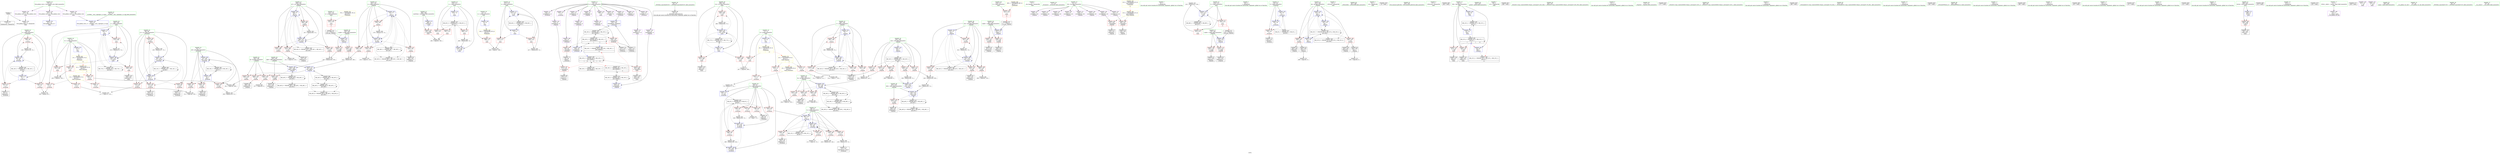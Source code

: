 digraph "SVFG" {
	label="SVFG";

	Node0x557ccb8635d0 [shape=record,color=grey,label="{NodeID: 0\nNullPtr}"];
	Node0x557ccb8635d0 -> Node0x557ccb89cbf0[style=solid];
	Node0x557ccb8635d0 -> Node0x557ccb8a8450[style=solid];
	Node0x557ccb8d4410 [shape=record,color=black,label="{NodeID: 443\nMR_40V_9 = PHI(MR_40V_8, MR_40V_2, MR_40V_8, )\npts\{196 \}\n}"];
	Node0x557ccb8afe30 [shape=record,color=grey,label="{NodeID: 360\n393 = cmp(391, 392, )\n}"];
	Node0x557ccb8aa840 [shape=record,color=blue,label="{NodeID: 277\n372\<--427\ni\<--inc\nmain\n}"];
	Node0x557ccb8aa840 -> Node0x557ccb89f4f0[style=dashed];
	Node0x557ccb8aa840 -> Node0x557ccb89f5c0[style=dashed];
	Node0x557ccb8aa840 -> Node0x557ccb8aa840[style=dashed];
	Node0x557ccb8aa840 -> Node0x557ccb8bddf0[style=dashed];
	Node0x557ccb89e4b0 [shape=record,color=red,label="{NodeID: 194\n259\<--195\n\<--bj\n_Z3putiii\n}"];
	Node0x557ccb89e4b0 -> Node0x557ccb8b0730[style=solid];
	Node0x557ccb89b7c0 [shape=record,color=purple,label="{NodeID: 111\n130\<--15\narrayidx22\<--b\n_Z5checkv\n}"];
	Node0x557ccb899b50 [shape=record,color=green,label="{NodeID: 28\n44\<--50\n_ZNSt8ios_base4InitD1Ev\<--_ZNSt8ios_base4InitD1Ev_field_insensitive\n}"];
	Node0x557ccb899b50 -> Node0x557ccb89ccf0[style=solid];
	Node0x557ccb8a59d0 [shape=record,color=black,label="{NodeID: 388\nMR_18V_3 = PHI(MR_18V_4, MR_18V_2, )\npts\{180000 \}\n|{|<s3>12|<s4>12|<s5>12}}"];
	Node0x557ccb8a59d0 -> Node0x557ccb89feb0[style=dashed];
	Node0x557ccb8a59d0 -> Node0x557ccb8a59d0[style=dashed];
	Node0x557ccb8a59d0 -> Node0x557ccb8d0d10[style=dashed];
	Node0x557ccb8a59d0:s3 -> Node0x557ccb89ef40[style=dashed,color=red];
	Node0x557ccb8a59d0:s4 -> Node0x557ccb8d2610[style=dashed,color=red];
	Node0x557ccb8a59d0:s5 -> Node0x557ccb8d5d10[style=dashed,color=red];
	Node0x557ccb89fb70 [shape=record,color=red,label="{NodeID: 222\n483\<--380\n\<--i14\nmain\n}"];
	Node0x557ccb89fb70 -> Node0x557ccb8ae4b0[style=solid];
	Node0x557ccb8a16b0 [shape=record,color=red,label="{NodeID: 139\n452\<--8\n\<--w\nmain\n}"];
	Node0x557ccb8a16b0 -> Node0x557ccb8afcb0[style=solid];
	Node0x557ccb89c230 [shape=record,color=green,label="{NodeID: 56\n376\<--377\nr\<--r_field_insensitive\nmain\n}"];
	Node0x557ccb89c230 -> Node0x557ccb89f830[style=solid];
	Node0x557ccb8a9250 [shape=record,color=blue,label="{NodeID: 250\n181\<--177\nr.addr\<--r\n_Z3putiii\n}"];
	Node0x557ccb8a9250 -> Node0x557ccb8a30b0[style=dashed];
	Node0x557ccb8a9250 -> Node0x557ccb8a3180[style=dashed];
	Node0x557ccb8a2d70 [shape=record,color=red,label="{NodeID: 167\n94\<--93\n\<--arrayidx5\n_Z5checkv\n}"];
	Node0x557ccb8a2d70 -> Node0x557ccb89cf90[style=solid];
	Node0x557ccb89d950 [shape=record,color=black,label="{NodeID: 84\n236\<--235\nidxprom11\<--\n_Z3putiii\n}"];
	Node0x557ccb87e6d0 [shape=record,color=green,label="{NodeID: 1\n7\<--1\n__dso_handle\<--dummyObj\nGlob }"];
	Node0x557ccb8d4910 [shape=record,color=black,label="{NodeID: 444\nMR_42V_5 = PHI(MR_42V_3, MR_42V_1, MR_42V_1, )\npts\{198 \}\n}"];
	Node0x557ccb8affb0 [shape=record,color=grey,label="{NodeID: 361\n250 = cmp(249, 9, )\n}"];
	Node0x557ccb8aa910 [shape=record,color=blue,label="{NodeID: 278\n380\<--9\ni14\<--\nmain\n}"];
	Node0x557ccb8aa910 -> Node0x557ccb89f9d0[style=dashed];
	Node0x557ccb8aa910 -> Node0x557ccb89faa0[style=dashed];
	Node0x557ccb8aa910 -> Node0x557ccb89fb70[style=dashed];
	Node0x557ccb8aa910 -> Node0x557ccb8aab80[style=dashed];
	Node0x557ccb8aa910 -> Node0x557ccb8d0340[style=dashed];
	Node0x557ccb89e580 [shape=record,color=red,label="{NodeID: 195\n268\<--195\n\<--bj\n_Z3putiii\n}"];
	Node0x557ccb89e580 -> Node0x557ccb89dbc0[style=solid];
	Node0x557ccb89b890 [shape=record,color=purple,label="{NodeID: 112\n133\<--15\narrayidx24\<--b\n_Z5checkv\n}"];
	Node0x557ccb89b890 -> Node0x557ccb8a8b00[style=solid];
	Node0x557ccb899c20 [shape=record,color=green,label="{NodeID: 29\n57\<--58\n_Z5checkv\<--_Z5checkv_field_insensitive\n}"];
	Node0x557ccb89fc40 [shape=record,color=red,label="{NodeID: 223\n451\<--382\n\<--j\nmain\n}"];
	Node0x557ccb89fc40 -> Node0x557ccb8afcb0[style=solid];
	Node0x557ccb8a1780 [shape=record,color=red,label="{NodeID: 140\n72\<--11\n\<--h\n_Z5checkv\n}"];
	Node0x557ccb8a1780 -> Node0x557ccb8af3b0[style=solid];
	Node0x557ccb89c300 [shape=record,color=green,label="{NodeID: 57\n378\<--379\nx\<--x_field_insensitive\nmain\n}"];
	Node0x557ccb89c300 -> Node0x557ccb89f900[style=solid];
	Node0x557ccb8dd730 [shape=record,color=yellow,style=double,label="{NodeID: 500\n68V_1 = ENCHI(MR_68V_0)\npts\{377 \}\nFun[main]}"];
	Node0x557ccb8dd730 -> Node0x557ccb89f830[style=dashed];
	Node0x557ccb8a9320 [shape=record,color=blue,label="{NodeID: 251\n183\<--178\nx.addr\<--x\n_Z3putiii\n}"];
	Node0x557ccb8a9320 -> Node0x557ccb8a3250[style=dashed];
	Node0x557ccb8a9320 -> Node0x557ccb8a3320[style=dashed];
	Node0x557ccb8a2e40 [shape=record,color=red,label="{NodeID: 168\n126\<--125\n\<--arrayidx19\n_Z5checkv\n}"];
	Node0x557ccb8a2e40 -> Node0x557ccb89d2d0[style=solid];
	Node0x557ccb8a2e40 -> Node0x557ccb89d3a0[style=solid];
	Node0x557ccb89da20 [shape=record,color=black,label="{NodeID: 85\n239\<--238\ntobool\<--\n_Z3putiii\n}"];
	Node0x557ccb8666f0 [shape=record,color=green,label="{NodeID: 2\n9\<--1\n\<--dummyObj\nCan only get source location for instruction, argument, global var or function.}"];
	Node0x557ccb8d4e10 [shape=record,color=black,label="{NodeID: 445\nMR_44V_6 = PHI(MR_44V_2, MR_44V_1, MR_44V_1, )\npts\{200 \}\n}"];
	Node0x557ccb8b0130 [shape=record,color=grey,label="{NodeID: 362\n151 = cmp(149, 150, )\n}"];
	Node0x557ccb8aa9e0 [shape=record,color=blue,label="{NodeID: 279\n382\<--9\nj\<--\nmain\n}"];
	Node0x557ccb8aa9e0 -> Node0x557ccb89fc40[style=dashed];
	Node0x557ccb8aa9e0 -> Node0x557ccb89fd10[style=dashed];
	Node0x557ccb8aa9e0 -> Node0x557ccb89fde0[style=dashed];
	Node0x557ccb8aa9e0 -> Node0x557ccb8aa9e0[style=dashed];
	Node0x557ccb8aa9e0 -> Node0x557ccb8aaab0[style=dashed];
	Node0x557ccb8aa9e0 -> Node0x557ccb8d0810[style=dashed];
	Node0x557ccb89e650 [shape=record,color=red,label="{NodeID: 196\n305\<--197\n\<--i43\n_Z3putiii\n}"];
	Node0x557ccb89e650 -> Node0x557ccb8b0a30[style=solid];
	Node0x557ccb89b960 [shape=record,color=purple,label="{NodeID: 113\n155\<--15\n\<--b\n_Z5checkv\n}"];
	Node0x557ccb899cf0 [shape=record,color=green,label="{NodeID: 30\n60\<--61\ni\<--i_field_insensitive\n_Z5checkv\n}"];
	Node0x557ccb899cf0 -> Node0x557ccb8a1d30[style=solid];
	Node0x557ccb899cf0 -> Node0x557ccb8a1e00[style=solid];
	Node0x557ccb899cf0 -> Node0x557ccb8a1ed0[style=solid];
	Node0x557ccb899cf0 -> Node0x557ccb8a1fa0[style=solid];
	Node0x557ccb899cf0 -> Node0x557ccb8a2070[style=solid];
	Node0x557ccb899cf0 -> Node0x557ccb8a8550[style=solid];
	Node0x557ccb899cf0 -> Node0x557ccb8a8fe0[style=solid];
	Node0x557ccb899cf0 -> Node0x557ccb8a90b0[style=solid];
	Node0x557ccb8dbf30 [shape=record,color=yellow,style=double,label="{NodeID: 473\n2V_1 = ENCHI(MR_2V_0)\npts\{10 \}\nFun[_Z3putiii]|{|<s1>3}}"];
	Node0x557ccb8dbf30 -> Node0x557ccb8a15e0[style=dashed];
	Node0x557ccb8dbf30:s1 -> Node0x557ccb8dad10[style=dashed,color=red];
	Node0x557ccb89fd10 [shape=record,color=red,label="{NodeID: 224\n458\<--382\n\<--j\nmain\n}"];
	Node0x557ccb89fd10 -> Node0x557ccb89b140[style=solid];
	Node0x557ccb8a1850 [shape=record,color=red,label="{NodeID: 141\n211\<--11\n\<--h\n_Z3putiii\n}"];
	Node0x557ccb8a1850 -> Node0x557ccb8b0d30[style=solid];
	Node0x557ccb89c3d0 [shape=record,color=green,label="{NodeID: 58\n380\<--381\ni14\<--i14_field_insensitive\nmain\n}"];
	Node0x557ccb89c3d0 -> Node0x557ccb89f9d0[style=solid];
	Node0x557ccb89c3d0 -> Node0x557ccb89faa0[style=solid];
	Node0x557ccb89c3d0 -> Node0x557ccb89fb70[style=solid];
	Node0x557ccb89c3d0 -> Node0x557ccb8aa910[style=solid];
	Node0x557ccb89c3d0 -> Node0x557ccb8aab80[style=solid];
	Node0x557ccb8dd810 [shape=record,color=yellow,style=double,label="{NodeID: 501\n70V_1 = ENCHI(MR_70V_0)\npts\{379 \}\nFun[main]}"];
	Node0x557ccb8dd810 -> Node0x557ccb89f900[style=dashed];
	Node0x557ccb8ad8b0 [shape=record,color=grey,label="{NodeID: 335\n415 = Binary(414, 144, )\n}"];
	Node0x557ccb8ad8b0 -> Node0x557ccb8aa770[style=solid];
	Node0x557ccb8a93f0 [shape=record,color=blue,label="{NodeID: 252\n185\<--9\nrow\<--\n_Z3putiii\n}"];
	Node0x557ccb8a93f0 -> Node0x557ccb8c7e00[style=dashed];
	Node0x557ccb8a2f10 [shape=record,color=red,label="{NodeID: 169\n226\<--179\n\<--t.addr\n_Z3putiii\n}"];
	Node0x557ccb8a2f10 -> Node0x557ccb89d6e0[style=solid];
	Node0x557ccb89daf0 [shape=record,color=black,label="{NodeID: 86\n266\<--265\nidxprom21\<--\n_Z3putiii\n}"];
	Node0x557ccb866570 [shape=record,color=green,label="{NodeID: 3\n20\<--1\n\<--dummyObj\nCan only get source location for instruction, argument, global var or function.}"];
	Node0x557ccb8d5310 [shape=record,color=black,label="{NodeID: 446\nMR_46V_6 = PHI(MR_46V_2, MR_46V_1, MR_46V_1, )\npts\{202 \}\n}"];
	Node0x557ccb8b02b0 [shape=record,color=grey,label="{NodeID: 363\n311 = cmp(310, 219, )\n}"];
	Node0x557ccb8aaab0 [shape=record,color=blue,label="{NodeID: 280\n382\<--474\nj\<--inc30\nmain\n}"];
	Node0x557ccb8aaab0 -> Node0x557ccb89fc40[style=dashed];
	Node0x557ccb8aaab0 -> Node0x557ccb89fd10[style=dashed];
	Node0x557ccb8aaab0 -> Node0x557ccb89fde0[style=dashed];
	Node0x557ccb8aaab0 -> Node0x557ccb8aa9e0[style=dashed];
	Node0x557ccb8aaab0 -> Node0x557ccb8aaab0[style=dashed];
	Node0x557ccb8aaab0 -> Node0x557ccb8d0810[style=dashed];
	Node0x557ccb89e720 [shape=record,color=red,label="{NodeID: 197\n319\<--197\n\<--i43\n_Z3putiii\n}"];
	Node0x557ccb89e720 -> Node0x557ccb89e240[style=solid];
	Node0x557ccb89ba30 [shape=record,color=purple,label="{NodeID: 114\n156\<--15\narrayidx35\<--b\n_Z5checkv\n}"];
	Node0x557ccb89ba30 -> Node0x557ccb8a8e40[style=solid];
	Node0x557ccb899dc0 [shape=record,color=green,label="{NodeID: 31\n62\<--63\nf\<--f_field_insensitive\n_Z5checkv\n}"];
	Node0x557ccb899dc0 -> Node0x557ccb8a2140[style=solid];
	Node0x557ccb899dc0 -> Node0x557ccb8a8620[style=solid];
	Node0x557ccb899dc0 -> Node0x557ccb8a87c0[style=solid];
	Node0x557ccb8dc040 [shape=record,color=yellow,style=double,label="{NodeID: 474\n4V_1 = ENCHI(MR_4V_0)\npts\{12 \}\nFun[_Z3putiii]|{|<s2>3}}"];
	Node0x557ccb8dc040 -> Node0x557ccb8a1850[style=dashed];
	Node0x557ccb8dc040 -> Node0x557ccb8a1920[style=dashed];
	Node0x557ccb8dc040:s2 -> Node0x557ccb8db830[style=dashed,color=red];
	Node0x557ccb89fde0 [shape=record,color=red,label="{NodeID: 225\n473\<--382\n\<--j\nmain\n}"];
	Node0x557ccb89fde0 -> Node0x557ccb8adbb0[style=solid];
	Node0x557ccb8a1920 [shape=record,color=red,label="{NodeID: 142\n253\<--11\n\<--h\n_Z3putiii\n}"];
	Node0x557ccb8a1920 -> Node0x557ccb8b0430[style=solid];
	Node0x557ccb89c4a0 [shape=record,color=green,label="{NodeID: 59\n382\<--383\nj\<--j_field_insensitive\nmain\n}"];
	Node0x557ccb89c4a0 -> Node0x557ccb89fc40[style=solid];
	Node0x557ccb89c4a0 -> Node0x557ccb89fd10[style=solid];
	Node0x557ccb89c4a0 -> Node0x557ccb89fde0[style=solid];
	Node0x557ccb89c4a0 -> Node0x557ccb8aa9e0[style=solid];
	Node0x557ccb89c4a0 -> Node0x557ccb8aaab0[style=solid];
	Node0x557ccb8ada30 [shape=record,color=grey,label="{NodeID: 336\n143 = Binary(142, 144, )\n}"];
	Node0x557ccb8ada30 -> Node0x557ccb8a8ca0[style=solid];
	Node0x557ccb8a94c0 [shape=record,color=blue,label="{NodeID: 253\n187\<--81\nok\<--\n_Z3putiii\n}"];
	Node0x557ccb8a94c0 -> Node0x557ccb8a38d0[style=dashed];
	Node0x557ccb8a94c0 -> Node0x557ccb8a94c0[style=dashed];
	Node0x557ccb8a94c0 -> Node0x557ccb8a98d0[style=dashed];
	Node0x557ccb8a94c0 -> Node0x557ccb8a99a0[style=dashed];
	Node0x557ccb8a94c0 -> Node0x557ccb8cd800[style=dashed];
	Node0x557ccb8a94c0 -> Node0x557ccb8d3010[style=dashed];
	Node0x557ccb8a2fe0 [shape=record,color=red,label="{NodeID: 170\n313\<--179\n\<--t.addr\n_Z3putiii\n}"];
	Node0x557ccb8a2fe0 -> Node0x557ccb89e0a0[style=solid];
	Node0x557ccb89dbc0 [shape=record,color=black,label="{NodeID: 87\n269\<--268\nidxprom23\<--\n_Z3putiii\n}"];
	Node0x557ccb87e820 [shape=record,color=green,label="{NodeID: 4\n24\<--1\n_ZSt3cin\<--dummyObj\nGlob }"];
	Node0x557ccb8d5810 [shape=record,color=black,label="{NodeID: 447\nMR_48V_6 = PHI(MR_48V_2, MR_48V_1, MR_48V_1, )\npts\{204 \}\n}"];
	Node0x557ccb8b0430 [shape=record,color=grey,label="{NodeID: 364\n254 = cmp(252, 253, )\n}"];
	Node0x557ccb8aab80 [shape=record,color=blue,label="{NodeID: 281\n380\<--484\ni14\<--inc34\nmain\n}"];
	Node0x557ccb8aab80 -> Node0x557ccb89f9d0[style=dashed];
	Node0x557ccb8aab80 -> Node0x557ccb89faa0[style=dashed];
	Node0x557ccb8aab80 -> Node0x557ccb89fb70[style=dashed];
	Node0x557ccb8aab80 -> Node0x557ccb8aab80[style=dashed];
	Node0x557ccb8aab80 -> Node0x557ccb8d0340[style=dashed];
	Node0x557ccb89e7f0 [shape=record,color=red,label="{NodeID: 198\n329\<--197\n\<--i43\n_Z3putiii\n}"];
	Node0x557ccb89e7f0 -> Node0x557ccb8af0b0[style=solid];
	Node0x557ccb89bb00 [shape=record,color=purple,label="{NodeID: 115\n267\<--15\narrayidx22\<--b\n_Z3putiii\n}"];
	Node0x557ccb899e90 [shape=record,color=green,label="{NodeID: 32\n64\<--65\nj\<--j_field_insensitive\n_Z5checkv\n}"];
	Node0x557ccb899e90 -> Node0x557ccb8a2210[style=solid];
	Node0x557ccb899e90 -> Node0x557ccb8a22e0[style=solid];
	Node0x557ccb899e90 -> Node0x557ccb8a23b0[style=solid];
	Node0x557ccb899e90 -> Node0x557ccb8a86f0[style=solid];
	Node0x557ccb899e90 -> Node0x557ccb8a8890[style=solid];
	Node0x557ccb89feb0 [shape=record,color=red,label="{NodeID: 226\n461\<--460\n\<--arrayidx22\nmain\n}"];
	Node0x557ccb89feb0 -> Node0x557ccb89b210[style=solid];
	Node0x557ccb8a19f0 [shape=record,color=red,label="{NodeID: 143\n446\<--11\n\<--h\nmain\n}"];
	Node0x557ccb8a19f0 -> Node0x557ccb8b0eb0[style=solid];
	Node0x557ccb89c570 [shape=record,color=green,label="{NodeID: 60\n387\<--388\n_ZNSirsERi\<--_ZNSirsERi_field_insensitive\n}"];
	Node0x557ccb8adbb0 [shape=record,color=grey,label="{NodeID: 337\n474 = Binary(473, 74, )\n}"];
	Node0x557ccb8adbb0 -> Node0x557ccb8aaab0[style=solid];
	Node0x557ccb8a9590 [shape=record,color=blue,label="{NodeID: 254\n189\<--9\ni\<--\n_Z3putiii\n}"];
	Node0x557ccb8a9590 -> Node0x557ccb8a39a0[style=dashed];
	Node0x557ccb8a9590 -> Node0x557ccb8a3a70[style=dashed];
	Node0x557ccb8a9590 -> Node0x557ccb8a3b40[style=dashed];
	Node0x557ccb8a9590 -> Node0x557ccb8a3c10[style=dashed];
	Node0x557ccb8a9590 -> Node0x557ccb8a9590[style=dashed];
	Node0x557ccb8a9590 -> Node0x557ccb8a9b40[style=dashed];
	Node0x557ccb8a9590 -> Node0x557ccb8d3510[style=dashed];
	Node0x557ccb8a30b0 [shape=record,color=red,label="{NodeID: 171\n229\<--181\n\<--r.addr\n_Z3putiii\n}"];
	Node0x557ccb8a30b0 -> Node0x557ccb89d7b0[style=solid];
	Node0x557ccb89dc90 [shape=record,color=black,label="{NodeID: 88\n272\<--271\ntobool25\<--\n_Z3putiii\n}"];
	Node0x557ccb866b10 [shape=record,color=green,label="{NodeID: 5\n25\<--1\n.str\<--dummyObj\nGlob }"];
	Node0x557ccb8d5d10 [shape=record,color=black,label="{NodeID: 448\nMR_18V_7 = PHI(MR_18V_6, MR_18V_1, MR_18V_1, )\npts\{180000 \}\n|{<s0>12}}"];
	Node0x557ccb8d5d10:s0 -> Node0x557ccb8a59d0[style=dashed,color=blue];
	Node0x557ccb8b05b0 [shape=record,color=grey,label="{NodeID: 365\n257 = cmp(256, 9, )\n}"];
	Node0x557ccb8aac50 [shape=record,color=blue,label="{NodeID: 282\n370\<--490\nc\<--inc38\nmain\n}"];
	Node0x557ccb8aac50 -> Node0x557ccb8bdd00[style=dashed];
	Node0x557ccb89e8c0 [shape=record,color=red,label="{NodeID: 199\n351\<--197\n\<--i43\n_Z3putiii\n}"];
	Node0x557ccb89e8c0 -> Node0x557ccb8af9b0[style=solid];
	Node0x557ccb8a0370 [shape=record,color=purple,label="{NodeID: 116\n270\<--15\narrayidx24\<--b\n_Z3putiii\n}"];
	Node0x557ccb8a0370 -> Node0x557ccb89ef40[style=solid];
	Node0x557ccb899f60 [shape=record,color=green,label="{NodeID: 33\n66\<--67\nk\<--k_field_insensitive\n_Z5checkv\n}"];
	Node0x557ccb899f60 -> Node0x557ccb8a2480[style=solid];
	Node0x557ccb899f60 -> Node0x557ccb8a2550[style=solid];
	Node0x557ccb899f60 -> Node0x557ccb8a2620[style=solid];
	Node0x557ccb899f60 -> Node0x557ccb8a26f0[style=solid];
	Node0x557ccb899f60 -> Node0x557ccb8a8960[style=solid];
	Node0x557ccb899f60 -> Node0x557ccb8a8ca0[style=solid];
	Node0x557ccb4873a0 [shape=record,color=black,label="{NodeID: 559\n42 = PHI()\n}"];
	Node0x557ccb89ff80 [shape=record,color=blue,label="{NodeID: 227\n8\<--9\nw\<--\nGlob }"];
	Node0x557ccb89ff80 -> Node0x557ccb8dcf20[style=dashed];
	Node0x557ccb8a1ac0 [shape=record,color=red,label="{NodeID: 144\n408\<--13\n\<--n\nmain\n}"];
	Node0x557ccb8a1ac0 -> Node0x557ccb8afb30[style=solid];
	Node0x557ccb89c640 [shape=record,color=green,label="{NodeID: 61\n403\<--404\nllvm.memset.p0i8.i64\<--llvm.memset.p0i8.i64_field_insensitive\n}"];
	Node0x557ccb8add30 [shape=record,color=grey,label="{NodeID: 338\n169 = Binary(168, 144, )\n}"];
	Node0x557ccb8add30 -> Node0x557ccb8a90b0[style=solid];
	Node0x557ccb8a9660 [shape=record,color=blue,label="{NodeID: 255\n191\<--9\nj\<--\n_Z3putiii\n}"];
	Node0x557ccb8a9660 -> Node0x557ccb8a3ce0[style=dashed];
	Node0x557ccb8a9660 -> Node0x557ccb8a3db0[style=dashed];
	Node0x557ccb8a9660 -> Node0x557ccb8a3e80[style=dashed];
	Node0x557ccb8a9660 -> Node0x557ccb8a3f50[style=dashed];
	Node0x557ccb8a9660 -> Node0x557ccb8a9660[style=dashed];
	Node0x557ccb8a9660 -> Node0x557ccb8a9a70[style=dashed];
	Node0x557ccb8a9660 -> Node0x557ccb8c8d00[style=dashed];
	Node0x557ccb8a9660 -> Node0x557ccb8d3a10[style=dashed];
	Node0x557ccb8a3180 [shape=record,color=red,label="{NodeID: 172\n316\<--181\n\<--r.addr\n_Z3putiii\n}"];
	Node0x557ccb8a3180 -> Node0x557ccb89e170[style=solid];
	Node0x557ccb89dd60 [shape=record,color=black,label="{NodeID: 89\n283\<--282\ntobool29\<--\n_Z3putiii\n}"];
	Node0x557ccb8669f0 [shape=record,color=green,label="{NodeID: 6\n27\<--1\n_ZSt4cout\<--dummyObj\nGlob }"];
	Node0x557ccb8b0730 [shape=record,color=grey,label="{NodeID: 366\n261 = cmp(259, 260, )\n}"];
	Node0x557ccb89e990 [shape=record,color=red,label="{NodeID: 200\n310\<--199\n\<--j47\n_Z3putiii\n}"];
	Node0x557ccb89e990 -> Node0x557ccb8b02b0[style=solid];
	Node0x557ccb8a0440 [shape=record,color=purple,label="{NodeID: 117\n339\<--15\narrayidx66\<--b\n_Z3putiii\n}"];
	Node0x557ccb89a030 [shape=record,color=green,label="{NodeID: 34\n68\<--69\nj11\<--j11_field_insensitive\n_Z5checkv\n}"];
	Node0x557ccb89a030 -> Node0x557ccb8a27c0[style=solid];
	Node0x557ccb89a030 -> Node0x557ccb8a2890[style=solid];
	Node0x557ccb89a030 -> Node0x557ccb8a2960[style=solid];
	Node0x557ccb89a030 -> Node0x557ccb8a2a30[style=solid];
	Node0x557ccb89a030 -> Node0x557ccb8a8a30[style=solid];
	Node0x557ccb89a030 -> Node0x557ccb8a8bd0[style=solid];
	Node0x557ccb8fd4c0 [shape=record,color=black,label="{NodeID: 560\n464 = PHI()\n}"];
	Node0x557ccb8a0080 [shape=record,color=blue,label="{NodeID: 228\n11\<--9\nh\<--\nGlob }"];
	Node0x557ccb8a0080 -> Node0x557ccb8dd030[style=dashed];
	Node0x557ccb8a1b90 [shape=record,color=red,label="{NodeID: 145\n417\<--19\n\<--full\nmain\n}"];
	Node0x557ccb8a1b90 -> Node0x557ccb89aed0[style=solid];
	Node0x557ccb89c710 [shape=record,color=green,label="{NodeID: 62\n433\<--434\nprintf\<--printf_field_insensitive\n}"];
	Node0x557ccb8ddb90 [shape=record,color=yellow,style=double,label="{NodeID: 505\n51V_1 = ENCHI(MR_51V_0)\npts\{230000 \}\nFun[main]|{<s0>12}}"];
	Node0x557ccb8ddb90:s0 -> Node0x557ccb8dce40[style=dashed,color=red];
	Node0x557ccb8adeb0 [shape=record,color=grey,label="{NodeID: 339\n160 = Binary(159, 74, )\n}"];
	Node0x557ccb8adeb0 -> Node0x557ccb8a8f10[style=solid];
	Node0x557ccb8a9730 [shape=record,color=blue,label="{NodeID: 256\n193\<--243\nbi\<--add\n_Z3putiii\n}"];
	Node0x557ccb8a9730 -> Node0x557ccb8a4020[style=dashed];
	Node0x557ccb8a9730 -> Node0x557ccb8a40f0[style=dashed];
	Node0x557ccb8a9730 -> Node0x557ccb89e310[style=dashed];
	Node0x557ccb8a9730 -> Node0x557ccb8c4c00[style=dashed];
	Node0x557ccb8a9730 -> Node0x557ccb8c9200[style=dashed];
	Node0x557ccb8a9730 -> Node0x557ccb8d3f10[style=dashed];
	Node0x557ccb8a3250 [shape=record,color=red,label="{NodeID: 173\n245\<--183\n\<--x.addr\n_Z3putiii\n}"];
	Node0x557ccb8a3250 -> Node0x557ccb8ae1b0[style=solid];
	Node0x557ccb89de30 [shape=record,color=black,label="{NodeID: 90\n284\<--282\nconv\<--\n_Z3putiii\n}"];
	Node0x557ccb89de30 -> Node0x557ccb8b1030[style=solid];
	Node0x557ccb863a30 [shape=record,color=green,label="{NodeID: 7\n28\<--1\n.str.1\<--dummyObj\nGlob }"];
	Node0x557ccb8b08b0 [shape=record,color=grey,label="{NodeID: 367\n117 = cmp(115, 116, )\n}"];
	Node0x557ccb89ea60 [shape=record,color=red,label="{NodeID: 201\n322\<--199\n\<--j47\n_Z3putiii\n}"];
	Node0x557ccb89ea60 -> Node0x557ccb89ab90[style=solid];
	Node0x557ccb8a0510 [shape=record,color=purple,label="{NodeID: 118\n342\<--15\narrayidx68\<--b\n_Z3putiii\n}"];
	Node0x557ccb8a0510 -> Node0x557ccb8aa020[style=solid];
	Node0x557ccb89a100 [shape=record,color=green,label="{NodeID: 35\n70\<--71\nj30\<--j30_field_insensitive\n_Z5checkv\n}"];
	Node0x557ccb89a100 -> Node0x557ccb8a2b00[style=solid];
	Node0x557ccb89a100 -> Node0x557ccb8a2bd0[style=solid];
	Node0x557ccb89a100 -> Node0x557ccb8a2ca0[style=solid];
	Node0x557ccb89a100 -> Node0x557ccb8a8d70[style=solid];
	Node0x557ccb89a100 -> Node0x557ccb8a8f10[style=solid];
	Node0x557ccb8fd5c0 [shape=record,color=black,label="{NodeID: 561\n469 = PHI()\n}"];
	Node0x557ccb8c4c00 [shape=record,color=black,label="{NodeID: 395\nMR_38V_4 = PHI(MR_38V_6, MR_38V_3, )\npts\{194 \}\n}"];
	Node0x557ccb8c4c00 -> Node0x557ccb8a9730[style=dashed];
	Node0x557ccb8c4c00 -> Node0x557ccb8c4c00[style=dashed];
	Node0x557ccb8c4c00 -> Node0x557ccb8c9200[style=dashed];
	Node0x557ccb8c4c00 -> Node0x557ccb8d3f10[style=dashed];
	Node0x557ccb8a0180 [shape=record,color=blue,label="{NodeID: 229\n13\<--9\nn\<--\nGlob }"];
	Node0x557ccb8a0180 -> Node0x557ccb8dd110[style=dashed];
	Node0x557ccb8a1c60 [shape=record,color=red,label="{NodeID: 146\n435\<--19\n\<--full\nmain\n}"];
	Node0x557ccb8a1c60 -> Node0x557ccb89afa0[style=solid];
	Node0x557ccb89c7e0 [shape=record,color=green,label="{NodeID: 63\n440\<--441\n_ZStlsISt11char_traitsIcEERSt13basic_ostreamIcT_ES5_PKc\<--_ZStlsISt11char_traitsIcEERSt13basic_ostreamIcT_ES5_PKc_field_insensitive\n}"];
	Node0x557ccb8cd800 [shape=record,color=black,label="{NodeID: 423\nMR_32V_7 = PHI(MR_32V_6, MR_32V_4, MR_32V_5, )\npts\{188 \}\n}"];
	Node0x557ccb8cd800 -> Node0x557ccb8a3800[style=dashed];
	Node0x557ccb8cd800 -> Node0x557ccb8a38d0[style=dashed];
	Node0x557ccb8cd800 -> Node0x557ccb8a94c0[style=dashed];
	Node0x557ccb8cd800 -> Node0x557ccb8a98d0[style=dashed];
	Node0x557ccb8cd800 -> Node0x557ccb8a99a0[style=dashed];
	Node0x557ccb8cd800 -> Node0x557ccb8cd800[style=dashed];
	Node0x557ccb8cd800 -> Node0x557ccb8d3010[style=dashed];
	Node0x557ccb8ae030 [shape=record,color=grey,label="{NodeID: 340\n279 = Binary(278, 74, )\n}"];
	Node0x557ccb8ae030 -> Node0x557ccb8a9a70[style=solid];
	Node0x557ccb8a9800 [shape=record,color=blue,label="{NodeID: 257\n195\<--247\nbj\<--add13\n_Z3putiii\n}"];
	Node0x557ccb8a9800 -> Node0x557ccb89e3e0[style=dashed];
	Node0x557ccb8a9800 -> Node0x557ccb89e4b0[style=dashed];
	Node0x557ccb8a9800 -> Node0x557ccb89e580[style=dashed];
	Node0x557ccb8a9800 -> Node0x557ccb8c5100[style=dashed];
	Node0x557ccb8a9800 -> Node0x557ccb8c9700[style=dashed];
	Node0x557ccb8a9800 -> Node0x557ccb8d4410[style=dashed];
	Node0x557ccb8a3320 [shape=record,color=red,label="{NodeID: 174\n333\<--183\n\<--x.addr\n_Z3putiii\n}"];
	Node0x557ccb8a3320 -> Node0x557ccb8af230[style=solid];
	Node0x557ccb89df00 [shape=record,color=black,label="{NodeID: 91\n294\<--293\ntobool36\<--\n_Z3putiii\n}"];
	Node0x557ccb863ac0 [shape=record,color=green,label="{NodeID: 8\n31\<--1\n\<--dummyObj\nCan only get source location for instruction, argument, global var or function.}"];
	Node0x557ccb8b0a30 [shape=record,color=grey,label="{NodeID: 368\n306 = cmp(305, 219, )\n}"];
	Node0x557ccb89eb30 [shape=record,color=red,label="{NodeID: 202\n334\<--199\n\<--j47\n_Z3putiii\n}"];
	Node0x557ccb89eb30 -> Node0x557ccb8af230[style=solid];
	Node0x557ccb8a05e0 [shape=record,color=purple,label="{NodeID: 119\n399\<--15\n\<--b\nmain\n}"];
	Node0x557ccb89a1d0 [shape=record,color=green,label="{NodeID: 36\n173\<--174\n_Z3putiii\<--_Z3putiii_field_insensitive\n}"];
	Node0x557ccb8fd6c0 [shape=record,color=black,label="{NodeID: 562\n477 = PHI()\n}"];
	Node0x557ccb8c5100 [shape=record,color=black,label="{NodeID: 396\nMR_40V_4 = PHI(MR_40V_6, MR_40V_3, )\npts\{196 \}\n}"];
	Node0x557ccb8c5100 -> Node0x557ccb8a9800[style=dashed];
	Node0x557ccb8c5100 -> Node0x557ccb8c5100[style=dashed];
	Node0x557ccb8c5100 -> Node0x557ccb8c9700[style=dashed];
	Node0x557ccb8c5100 -> Node0x557ccb8d4410[style=dashed];
	Node0x557ccb8a0280 [shape=record,color=blue,label="{NodeID: 230\n19\<--20\nfull\<--\nGlob }"];
	Node0x557ccb8a0280 -> Node0x557ccb8bd800[style=dashed];
	Node0x557ccb8a1d30 [shape=record,color=red,label="{NodeID: 147\n77\<--60\n\<--i\n_Z5checkv\n}"];
	Node0x557ccb8a1d30 -> Node0x557ccb8b14b0[style=solid];
	Node0x557ccb89c8b0 [shape=record,color=green,label="{NodeID: 64\n466\<--467\n_ZStlsISt11char_traitsIcEERSt13basic_ostreamIcT_ES5_c\<--_ZStlsISt11char_traitsIcEERSt13basic_ostreamIcT_ES5_c_field_insensitive\n}"];
	Node0x557ccb8ae1b0 [shape=record,color=grey,label="{NodeID: 341\n247 = Binary(245, 246, )\n}"];
	Node0x557ccb8ae1b0 -> Node0x557ccb8a9800[style=solid];
	Node0x557ccb8a98d0 [shape=record,color=blue,label="{NodeID: 258\n187\<--20\nok\<--\n_Z3putiii\n}"];
	Node0x557ccb8a98d0 -> Node0x557ccb8cd800[style=dashed];
	Node0x557ccb8a33f0 [shape=record,color=red,label="{NodeID: 175\n210\<--185\n\<--row\n_Z3putiii\n}"];
	Node0x557ccb8a33f0 -> Node0x557ccb8b0d30[style=solid];
	Node0x557ccb89dfd0 [shape=record,color=black,label="{NodeID: 92\n295\<--293\nconv37\<--\n_Z3putiii\n}"];
	Node0x557ccb89dfd0 -> Node0x557ccb8b11b0[style=solid];
	Node0x557ccb87e910 [shape=record,color=green,label="{NodeID: 9\n74\<--1\n\<--dummyObj\nCan only get source location for instruction, argument, global var or function.}"];
	Node0x557ccb8b0bb0 [shape=record,color=grey,label="{NodeID: 369\n218 = cmp(217, 219, )\n}"];
	Node0x557ccb89ec00 [shape=record,color=red,label="{NodeID: 203\n346\<--199\n\<--j47\n_Z3putiii\n}"];
	Node0x557ccb89ec00 -> Node0x557ccb8af830[style=solid];
	Node0x557ccb8a06b0 [shape=record,color=purple,label="{NodeID: 120\n457\<--15\narrayidx\<--b\nmain\n}"];
	Node0x557ccb89a2a0 [shape=record,color=green,label="{NodeID: 37\n179\<--180\nt.addr\<--t.addr_field_insensitive\n_Z3putiii\n}"];
	Node0x557ccb89a2a0 -> Node0x557ccb8a2f10[style=solid];
	Node0x557ccb89a2a0 -> Node0x557ccb8a2fe0[style=solid];
	Node0x557ccb89a2a0 -> Node0x557ccb8a9180[style=solid];
	Node0x557ccb8fd960 [shape=record,color=black,label="{NodeID: 563\n386 = PHI()\n}"];
	Node0x557ccb8a8250 [shape=record,color=blue,label="{NodeID: 231\n521\<--31\nllvm.global_ctors_0\<--\nGlob }"];
	Node0x557ccb8a1e00 [shape=record,color=red,label="{NodeID: 148\n88\<--60\n\<--i\n_Z5checkv\n}"];
	Node0x557ccb8a1e00 -> Node0x557ccb89cdf0[style=solid];
	Node0x557ccb89c980 [shape=record,color=green,label="{NodeID: 65\n478\<--479\n_ZSt4endlIcSt11char_traitsIcEERSt13basic_ostreamIT_T0_ES6_\<--_ZSt4endlIcSt11char_traitsIcEERSt13basic_ostreamIT_T0_ES6__field_insensitive\n}"];
	Node0x557ccb8ae330 [shape=record,color=grey,label="{NodeID: 342\n164 = Binary(163, 74, )\n}"];
	Node0x557ccb8ae330 -> Node0x557ccb8a8fe0[style=solid];
	Node0x557ccb8a99a0 [shape=record,color=blue,label="{NodeID: 259\n187\<--20\nok\<--\n_Z3putiii\n}"];
	Node0x557ccb8a99a0 -> Node0x557ccb8cd800[style=dashed];
	Node0x557ccb8a34c0 [shape=record,color=red,label="{NodeID: 176\n241\<--185\n\<--row\n_Z3putiii\n}"];
	Node0x557ccb8a34c0 -> Node0x557ccb8ae630[style=solid];
	Node0x557ccb89e0a0 [shape=record,color=black,label="{NodeID: 93\n314\<--313\nidxprom51\<--\n_Z3putiii\n}"];
	Node0x557ccb87e9a0 [shape=record,color=green,label="{NodeID: 10\n81\<--1\n\<--dummyObj\nCan only get source location for instruction, argument, global var or function.}"];
	Node0x557ccb8b0d30 [shape=record,color=grey,label="{NodeID: 370\n212 = cmp(210, 211, )\n}"];
	Node0x557ccb89ecd0 [shape=record,color=red,label="{NodeID: 204\n337\<--201\n\<--bi61\n_Z3putiii\n}"];
	Node0x557ccb89ecd0 -> Node0x557ccb89ad30[style=solid];
	Node0x557ccb8a0780 [shape=record,color=purple,label="{NodeID: 121\n460\<--15\narrayidx22\<--b\nmain\n}"];
	Node0x557ccb8a0780 -> Node0x557ccb89feb0[style=solid];
	Node0x557ccb89a370 [shape=record,color=green,label="{NodeID: 38\n181\<--182\nr.addr\<--r.addr_field_insensitive\n_Z3putiii\n}"];
	Node0x557ccb89a370 -> Node0x557ccb8a30b0[style=solid];
	Node0x557ccb89a370 -> Node0x557ccb8a3180[style=solid];
	Node0x557ccb89a370 -> Node0x557ccb8a9250[style=solid];
	Node0x557ccb8fda30 [shape=record,color=black,label="{NodeID: 564\n395 = PHI()\n}"];
	Node0x557ccb8a8350 [shape=record,color=blue,label="{NodeID: 232\n522\<--32\nllvm.global_ctors_1\<--_GLOBAL__sub_I_Aguoguo_3_0.cpp\nGlob }"];
	Node0x557ccb8a1ed0 [shape=record,color=red,label="{NodeID: 149\n107\<--60\n\<--i\n_Z5checkv\n}"];
	Node0x557ccb8a1ed0 -> Node0x557ccb8a8960[style=solid];
	Node0x557ccb89ca50 [shape=record,color=green,label="{NodeID: 66\n480\<--481\n_ZNSolsEPFRSoS_E\<--_ZNSolsEPFRSoS_E_field_insensitive\n}"];
	Node0x557ccb8bd800 [shape=record,color=black,label="{NodeID: 426\nMR_22V_2 = PHI(MR_22V_4, MR_22V_1, )\npts\{21 \}\n}"];
	Node0x557ccb8bd800 -> Node0x557ccb8aa5d0[style=dashed];
	Node0x557ccb8ae4b0 [shape=record,color=grey,label="{NodeID: 343\n484 = Binary(483, 74, )\n}"];
	Node0x557ccb8ae4b0 -> Node0x557ccb8aab80[style=solid];
	Node0x557ccb8a9a70 [shape=record,color=blue,label="{NodeID: 260\n191\<--279\nj\<--inc\n_Z3putiii\n}"];
	Node0x557ccb8a9a70 -> Node0x557ccb8a3ce0[style=dashed];
	Node0x557ccb8a9a70 -> Node0x557ccb8a3db0[style=dashed];
	Node0x557ccb8a9a70 -> Node0x557ccb8a3e80[style=dashed];
	Node0x557ccb8a9a70 -> Node0x557ccb8a3f50[style=dashed];
	Node0x557ccb8a9a70 -> Node0x557ccb8a9660[style=dashed];
	Node0x557ccb8a9a70 -> Node0x557ccb8a9a70[style=dashed];
	Node0x557ccb8a9a70 -> Node0x557ccb8c8d00[style=dashed];
	Node0x557ccb8a9a70 -> Node0x557ccb8d3a10[style=dashed];
	Node0x557ccb8a3590 [shape=record,color=red,label="{NodeID: 177\n298\<--185\n\<--row\n_Z3putiii\n}"];
	Node0x557ccb8a3590 -> Node0x557ccb8b1330[style=solid];
	Node0x557ccb89e170 [shape=record,color=black,label="{NodeID: 94\n317\<--316\nidxprom53\<--\n_Z3putiii\n}"];
	Node0x557ccb87e4f0 [shape=record,color=green,label="{NodeID: 11\n144\<--1\n\<--dummyObj\nCan only get source location for instruction, argument, global var or function.}"];
	Node0x557ccb8b0eb0 [shape=record,color=grey,label="{NodeID: 371\n447 = cmp(445, 446, )\n}"];
	Node0x557ccb89eda0 [shape=record,color=red,label="{NodeID: 205\n340\<--203\n\<--bj63\n_Z3putiii\n}"];
	Node0x557ccb89eda0 -> Node0x557ccb89ae00[style=solid];
	Node0x557ccb8a0850 [shape=record,color=purple,label="{NodeID: 122\n228\<--22\narrayidx\<--tet\n_Z3putiii\n}"];
	Node0x557ccb89a440 [shape=record,color=green,label="{NodeID: 39\n183\<--184\nx.addr\<--x.addr_field_insensitive\n_Z3putiii\n}"];
	Node0x557ccb89a440 -> Node0x557ccb8a3250[style=solid];
	Node0x557ccb89a440 -> Node0x557ccb8a3320[style=solid];
	Node0x557ccb89a440 -> Node0x557ccb8a9320[style=solid];
	Node0x557ccb8fdb00 [shape=record,color=black,label="{NodeID: 565\n396 = PHI()\n}"];
	Node0x557ccb8a8450 [shape=record,color=blue, style = dotted,label="{NodeID: 233\n523\<--3\nllvm.global_ctors_2\<--dummyVal\nGlob }"];
	Node0x557ccb8a1fa0 [shape=record,color=red,label="{NodeID: 150\n163\<--60\n\<--i\n_Z5checkv\n}"];
	Node0x557ccb8a1fa0 -> Node0x557ccb8ae330[style=solid];
	Node0x557ccb89cb20 [shape=record,color=green,label="{NodeID: 67\n32\<--517\n_GLOBAL__sub_I_Aguoguo_3_0.cpp\<--_GLOBAL__sub_I_Aguoguo_3_0.cpp_field_insensitive\n}"];
	Node0x557ccb89cb20 -> Node0x557ccb8a8350[style=solid];
	Node0x557ccb8bdd00 [shape=record,color=black,label="{NodeID: 427\nMR_62V_3 = PHI(MR_62V_4, MR_62V_2, )\npts\{371 \}\n}"];
	Node0x557ccb8bdd00 -> Node0x557ccb89f280[style=dashed];
	Node0x557ccb8bdd00 -> Node0x557ccb89f350[style=dashed];
	Node0x557ccb8bdd00 -> Node0x557ccb89f420[style=dashed];
	Node0x557ccb8bdd00 -> Node0x557ccb8aac50[style=dashed];
	Node0x557ccb8ae630 [shape=record,color=grey,label="{NodeID: 344\n243 = Binary(241, 242, )\n}"];
	Node0x557ccb8ae630 -> Node0x557ccb8a9730[style=solid];
	Node0x557ccb8a9b40 [shape=record,color=blue,label="{NodeID: 261\n189\<--290\ni\<--inc34\n_Z3putiii\n}"];
	Node0x557ccb8a9b40 -> Node0x557ccb8a39a0[style=dashed];
	Node0x557ccb8a9b40 -> Node0x557ccb8a3a70[style=dashed];
	Node0x557ccb8a9b40 -> Node0x557ccb8a3b40[style=dashed];
	Node0x557ccb8a9b40 -> Node0x557ccb8a3c10[style=dashed];
	Node0x557ccb8a9b40 -> Node0x557ccb8a9590[style=dashed];
	Node0x557ccb8a9b40 -> Node0x557ccb8a9b40[style=dashed];
	Node0x557ccb8a9b40 -> Node0x557ccb8d3510[style=dashed];
	Node0x557ccb8a3660 [shape=record,color=red,label="{NodeID: 178\n328\<--185\n\<--row\n_Z3putiii\n}"];
	Node0x557ccb8a3660 -> Node0x557ccb8af0b0[style=solid];
	Node0x557ccb89e240 [shape=record,color=black,label="{NodeID: 95\n320\<--319\nidxprom55\<--\n_Z3putiii\n}"];
	Node0x557ccb87e580 [shape=record,color=green,label="{NodeID: 12\n219\<--1\n\<--dummyObj\nCan only get source location for instruction, argument, global var or function.}"];
	Node0x557ccb8b1030 [shape=record,color=grey,label="{NodeID: 372\n285 = cmp(284, 9, )\n}"];
	Node0x557ccb89ee70 [shape=record,color=red,label="{NodeID: 206\n238\<--237\n\<--arrayidx12\n_Z3putiii\n}"];
	Node0x557ccb89ee70 -> Node0x557ccb89da20[style=solid];
	Node0x557ccb8a0920 [shape=record,color=purple,label="{NodeID: 123\n231\<--22\narrayidx8\<--tet\n_Z3putiii\n}"];
	Node0x557ccb89a510 [shape=record,color=green,label="{NodeID: 40\n185\<--186\nrow\<--row_field_insensitive\n_Z3putiii\n}"];
	Node0x557ccb89a510 -> Node0x557ccb8a33f0[style=solid];
	Node0x557ccb89a510 -> Node0x557ccb8a34c0[style=solid];
	Node0x557ccb89a510 -> Node0x557ccb8a3590[style=solid];
	Node0x557ccb89a510 -> Node0x557ccb8a3660[style=solid];
	Node0x557ccb89a510 -> Node0x557ccb8a3730[style=solid];
	Node0x557ccb89a510 -> Node0x557ccb8a93f0[style=solid];
	Node0x557ccb89a510 -> Node0x557ccb8aa290[style=solid];
	Node0x557ccb8fdc00 [shape=record,color=black,label="{NodeID: 566\n397 = PHI()\n}"];
	Node0x557ccb8a8550 [shape=record,color=blue,label="{NodeID: 234\n60\<--73\ni\<--sub\n_Z5checkv\n}"];
	Node0x557ccb8a8550 -> Node0x557ccb8d8510[style=dashed];
	Node0x557ccb8a2070 [shape=record,color=red,label="{NodeID: 151\n168\<--60\n\<--i\n_Z5checkv\n}"];
	Node0x557ccb8a2070 -> Node0x557ccb8add30[style=solid];
	Node0x557ccb89cbf0 [shape=record,color=black,label="{NodeID: 68\n2\<--3\ndummyVal\<--dummyVal\n}"];
	Node0x557ccb8bddf0 [shape=record,color=black,label="{NodeID: 428\nMR_64V_2 = PHI(MR_64V_4, MR_64V_1, )\npts\{373 \}\n}"];
	Node0x557ccb8bddf0 -> Node0x557ccb8aa6a0[style=dashed];
	Node0x557ccb8ae7b0 [shape=record,color=grey,label="{NodeID: 345\n490 = Binary(489, 74, )\n}"];
	Node0x557ccb8ae7b0 -> Node0x557ccb8aac50[style=solid];
	Node0x557ccb8a9c10 [shape=record,color=blue,label="{NodeID: 262\n19\<--81\nfull\<--\n_Z3putiii\n}"];
	Node0x557ccb8a9c10 -> Node0x557ccb8d2b10[style=dashed];
	Node0x557ccb8a3730 [shape=record,color=red,label="{NodeID: 179\n358\<--185\n\<--row\n_Z3putiii\n}"];
	Node0x557ccb8a3730 -> Node0x557ccb8af530[style=solid];
	Node0x557ccb89ab90 [shape=record,color=black,label="{NodeID: 96\n323\<--322\nidxprom57\<--\n_Z3putiii\n}"];
	Node0x557ccb87e610 [shape=record,color=green,label="{NodeID: 13\n401\<--1\n\<--dummyObj\nCan only get source location for instruction, argument, global var or function.}"];
	Node0x557ccb8d8510 [shape=record,color=black,label="{NodeID: 456\nMR_6V_3 = PHI(MR_6V_6, MR_6V_2, )\npts\{61 \}\n}"];
	Node0x557ccb8d8510 -> Node0x557ccb8a1d30[style=dashed];
	Node0x557ccb8d8510 -> Node0x557ccb8a1e00[style=dashed];
	Node0x557ccb8d8510 -> Node0x557ccb8a1ed0[style=dashed];
	Node0x557ccb8d8510 -> Node0x557ccb8a1fa0[style=dashed];
	Node0x557ccb8d8510 -> Node0x557ccb8a2070[style=dashed];
	Node0x557ccb8d8510 -> Node0x557ccb8a8fe0[style=dashed];
	Node0x557ccb8d8510 -> Node0x557ccb8a90b0[style=dashed];
	Node0x557ccb8b11b0 [shape=record,color=grey,label="{NodeID: 373\n296 = cmp(295, 9, )\n}"];
	Node0x557ccb89ef40 [shape=record,color=red,label="{NodeID: 207\n271\<--270\n\<--arrayidx24\n_Z3putiii\n}"];
	Node0x557ccb89ef40 -> Node0x557ccb89dc90[style=solid];
	Node0x557ccb8a09f0 [shape=record,color=purple,label="{NodeID: 124\n234\<--22\narrayidx10\<--tet\n_Z3putiii\n}"];
	Node0x557ccb89a5e0 [shape=record,color=green,label="{NodeID: 41\n187\<--188\nok\<--ok_field_insensitive\n_Z3putiii\n}"];
	Node0x557ccb89a5e0 -> Node0x557ccb8a3800[style=solid];
	Node0x557ccb89a5e0 -> Node0x557ccb8a38d0[style=solid];
	Node0x557ccb89a5e0 -> Node0x557ccb8a94c0[style=solid];
	Node0x557ccb89a5e0 -> Node0x557ccb8a98d0[style=solid];
	Node0x557ccb89a5e0 -> Node0x557ccb8a99a0[style=solid];
	Node0x557ccb8fdcd0 [shape=record,color=black,label="{NodeID: 567\n411 = PHI()\n}"];
	Node0x557ccb8a8620 [shape=record,color=blue,label="{NodeID: 235\n62\<--81\nf\<--\n_Z5checkv\n}"];
	Node0x557ccb8a8620 -> Node0x557ccb8a2140[style=dashed];
	Node0x557ccb8a8620 -> Node0x557ccb8a87c0[style=dashed];
	Node0x557ccb8a8620 -> Node0x557ccb8d8a10[style=dashed];
	Node0x557ccb8a2140 [shape=record,color=red,label="{NodeID: 152\n104\<--62\n\<--f\n_Z5checkv\n}"];
	Node0x557ccb8a2140 -> Node0x557ccb89d060[style=solid];
	Node0x557ccb89ccf0 [shape=record,color=black,label="{NodeID: 69\n43\<--44\n\<--_ZNSt8ios_base4InitD1Ev\nCan only get source location for instruction, argument, global var or function.}"];
	Node0x557ccb8bdee0 [shape=record,color=black,label="{NodeID: 429\nMR_66V_2 = PHI(MR_66V_3, MR_66V_1, )\npts\{375 \}\n}"];
	Node0x557ccb8bdee0 -> Node0x557ccb89f690[style=dashed];
	Node0x557ccb8bdee0 -> Node0x557ccb8aa770[style=dashed];
	Node0x557ccb8bdee0 -> Node0x557ccb8bdee0[style=dashed];
	Node0x557ccb8ae930 [shape=record,color=grey,label="{NodeID: 346\n427 = Binary(426, 74, )\n}"];
	Node0x557ccb8ae930 -> Node0x557ccb8aa840[style=solid];
	Node0x557ccb8a9ce0 [shape=record,color=blue,label="{NodeID: 263\n197\<--9\ni43\<--\n_Z3putiii\n}"];
	Node0x557ccb8a9ce0 -> Node0x557ccb89e650[style=dashed];
	Node0x557ccb8a9ce0 -> Node0x557ccb89e720[style=dashed];
	Node0x557ccb8a9ce0 -> Node0x557ccb89e7f0[style=dashed];
	Node0x557ccb8a9ce0 -> Node0x557ccb89e8c0[style=dashed];
	Node0x557ccb8a9ce0 -> Node0x557ccb8aa1c0[style=dashed];
	Node0x557ccb8a9ce0 -> Node0x557ccb8d4910[style=dashed];
	Node0x557ccb8a3800 [shape=record,color=red,label="{NodeID: 180\n282\<--187\n\<--ok\n_Z3putiii\n}"];
	Node0x557ccb8a3800 -> Node0x557ccb89dd60[style=solid];
	Node0x557ccb8a3800 -> Node0x557ccb89de30[style=solid];
	Node0x557ccb89ac60 [shape=record,color=black,label="{NodeID: 97\n326\<--325\ntobool59\<--\n_Z3putiii\n}"];
	Node0x557ccb87df00 [shape=record,color=green,label="{NodeID: 14\n402\<--1\n\<--dummyObj\nCan only get source location for instruction, argument, global var or function.}"];
	Node0x557ccb8d8a10 [shape=record,color=black,label="{NodeID: 457\nMR_8V_2 = PHI(MR_8V_5, MR_8V_1, )\npts\{63 \}\n}"];
	Node0x557ccb8d8a10 -> Node0x557ccb8a8620[style=dashed];
	Node0x557ccb8b1330 [shape=record,color=grey,label="{NodeID: 374\n299 = cmp(298, 9, )\n}"];
	Node0x557ccb89f010 [shape=record,color=red,label="{NodeID: 208\n325\<--324\n\<--arrayidx58\n_Z3putiii\n}"];
	Node0x557ccb89f010 -> Node0x557ccb89ac60[style=solid];
	Node0x557ccb8a0ac0 [shape=record,color=purple,label="{NodeID: 125\n237\<--22\narrayidx12\<--tet\n_Z3putiii\n}"];
	Node0x557ccb8a0ac0 -> Node0x557ccb89ee70[style=solid];
	Node0x557ccb89a6b0 [shape=record,color=green,label="{NodeID: 42\n189\<--190\ni\<--i_field_insensitive\n_Z3putiii\n}"];
	Node0x557ccb89a6b0 -> Node0x557ccb8a39a0[style=solid];
	Node0x557ccb89a6b0 -> Node0x557ccb8a3a70[style=solid];
	Node0x557ccb89a6b0 -> Node0x557ccb8a3b40[style=solid];
	Node0x557ccb89a6b0 -> Node0x557ccb8a3c10[style=solid];
	Node0x557ccb89a6b0 -> Node0x557ccb8a9590[style=solid];
	Node0x557ccb89a6b0 -> Node0x557ccb8a9b40[style=solid];
	Node0x557ccb8fde00 [shape=record,color=black,label="{NodeID: 568\n412 = PHI()\n}"];
	Node0x557ccb8a86f0 [shape=record,color=blue,label="{NodeID: 236\n64\<--9\nj\<--\n_Z5checkv\n}"];
	Node0x557ccb8a86f0 -> Node0x557ccb8a2210[style=dashed];
	Node0x557ccb8a86f0 -> Node0x557ccb8a22e0[style=dashed];
	Node0x557ccb8a86f0 -> Node0x557ccb8a23b0[style=dashed];
	Node0x557ccb8a86f0 -> Node0x557ccb8a8890[style=dashed];
	Node0x557ccb8a86f0 -> Node0x557ccb8d8f10[style=dashed];
	Node0x557ccb8a2210 [shape=record,color=red,label="{NodeID: 153\n84\<--64\n\<--j\n_Z5checkv\n}"];
	Node0x557ccb8a2210 -> Node0x557ccb8b1630[style=solid];
	Node0x557ccb89cdf0 [shape=record,color=black,label="{NodeID: 70\n89\<--88\nidxprom\<--\n_Z5checkv\n}"];
	Node0x557ccb8d0340 [shape=record,color=black,label="{NodeID: 430\nMR_72V_2 = PHI(MR_72V_3, MR_72V_1, )\npts\{381 \}\n}"];
	Node0x557ccb8d0340 -> Node0x557ccb8aa910[style=dashed];
	Node0x557ccb8d0340 -> Node0x557ccb8d0340[style=dashed];
	Node0x557ccb8aeab0 [shape=record,color=grey,label="{NodeID: 347\n290 = Binary(289, 74, )\n}"];
	Node0x557ccb8aeab0 -> Node0x557ccb8a9b40[style=solid];
	Node0x557ccb8a9db0 [shape=record,color=blue,label="{NodeID: 264\n199\<--9\nj47\<--\n_Z3putiii\n}"];
	Node0x557ccb8a9db0 -> Node0x557ccb89e990[style=dashed];
	Node0x557ccb8a9db0 -> Node0x557ccb89ea60[style=dashed];
	Node0x557ccb8a9db0 -> Node0x557ccb89eb30[style=dashed];
	Node0x557ccb8a9db0 -> Node0x557ccb89ec00[style=dashed];
	Node0x557ccb8a9db0 -> Node0x557ccb8a9db0[style=dashed];
	Node0x557ccb8a9db0 -> Node0x557ccb8aa0f0[style=dashed];
	Node0x557ccb8a9db0 -> Node0x557ccb8d4e10[style=dashed];
	Node0x557ccb8a38d0 [shape=record,color=red,label="{NodeID: 181\n293\<--187\n\<--ok\n_Z3putiii\n}"];
	Node0x557ccb8a38d0 -> Node0x557ccb89df00[style=solid];
	Node0x557ccb8a38d0 -> Node0x557ccb89dfd0[style=solid];
	Node0x557ccb89ad30 [shape=record,color=black,label="{NodeID: 98\n338\<--337\nidxprom65\<--\n_Z3putiii\n}"];
	Node0x557ccb87dfd0 [shape=record,color=green,label="{NodeID: 15\n465\<--1\n\<--dummyObj\nCan only get source location for instruction, argument, global var or function.}"];
	Node0x557ccb8d8f10 [shape=record,color=black,label="{NodeID: 458\nMR_10V_2 = PHI(MR_10V_4, MR_10V_1, )\npts\{65 \}\n}"];
	Node0x557ccb8d8f10 -> Node0x557ccb8a86f0[style=dashed];
	Node0x557ccb8b14b0 [shape=record,color=grey,label="{NodeID: 375\n78 = cmp(77, 9, )\n}"];
	Node0x557ccb89f0e0 [shape=record,color=red,label="{NodeID: 209\n493\<--366\n\<--retval\nmain\n}"];
	Node0x557ccb89f0e0 -> Node0x557ccb89b2e0[style=solid];
	Node0x557ccb8a0b90 [shape=record,color=purple,label="{NodeID: 126\n315\<--22\narrayidx52\<--tet\n_Z3putiii\n}"];
	Node0x557ccb89a780 [shape=record,color=green,label="{NodeID: 43\n191\<--192\nj\<--j_field_insensitive\n_Z3putiii\n}"];
	Node0x557ccb89a780 -> Node0x557ccb8a3ce0[style=solid];
	Node0x557ccb89a780 -> Node0x557ccb8a3db0[style=solid];
	Node0x557ccb89a780 -> Node0x557ccb8a3e80[style=solid];
	Node0x557ccb89a780 -> Node0x557ccb8a3f50[style=solid];
	Node0x557ccb89a780 -> Node0x557ccb8a9660[style=solid];
	Node0x557ccb89a780 -> Node0x557ccb8a9a70[style=solid];
	Node0x557ccb8fdf00 [shape=record,color=black,label="{NodeID: 569\n413 = PHI()\n}"];
	Node0x557ccb8a87c0 [shape=record,color=blue,label="{NodeID: 237\n62\<--20\nf\<--\n_Z5checkv\n}"];
	Node0x557ccb8a87c0 -> Node0x557ccb8a2140[style=dashed];
	Node0x557ccb8a87c0 -> Node0x557ccb8d8a10[style=dashed];
	Node0x557ccb8a22e0 [shape=record,color=red,label="{NodeID: 154\n91\<--64\n\<--j\n_Z5checkv\n}"];
	Node0x557ccb8a22e0 -> Node0x557ccb89cec0[style=solid];
	Node0x557ccb89cec0 [shape=record,color=black,label="{NodeID: 71\n92\<--91\nidxprom4\<--\n_Z5checkv\n}"];
	Node0x557ccb8d0810 [shape=record,color=black,label="{NodeID: 431\nMR_74V_2 = PHI(MR_74V_3, MR_74V_1, )\npts\{383 \}\n}"];
	Node0x557ccb8d0810 -> Node0x557ccb8aa9e0[style=dashed];
	Node0x557ccb8d0810 -> Node0x557ccb8d0810[style=dashed];
	Node0x557ccb8aec30 [shape=record,color=grey,label="{NodeID: 348\n120 = Binary(119, 74, )\n}"];
	Node0x557ccb8aec30 -> Node0x557ccb89d130[style=solid];
	Node0x557ccb8a9e80 [shape=record,color=blue,label="{NodeID: 265\n201\<--331\nbi61\<--sub\n_Z3putiii\n}"];
	Node0x557ccb8a9e80 -> Node0x557ccb89ecd0[style=dashed];
	Node0x557ccb8a9e80 -> Node0x557ccb8ca100[style=dashed];
	Node0x557ccb8a39a0 [shape=record,color=red,label="{NodeID: 182\n217\<--189\n\<--i\n_Z3putiii\n}"];
	Node0x557ccb8a39a0 -> Node0x557ccb8b0bb0[style=solid];
	Node0x557ccb89ae00 [shape=record,color=black,label="{NodeID: 99\n341\<--340\nidxprom67\<--\n_Z3putiii\n}"];
	Node0x557ccb867860 [shape=record,color=green,label="{NodeID: 16\n470\<--1\n\<--dummyObj\nCan only get source location for instruction, argument, global var or function.}"];
	Node0x557ccb8d9410 [shape=record,color=black,label="{NodeID: 459\nMR_12V_2 = PHI(MR_12V_6, MR_12V_1, )\npts\{67 \}\n}"];
	Node0x557ccb8d9410 -> Node0x557ccb8a8960[style=dashed];
	Node0x557ccb8d9410 -> Node0x557ccb8d9410[style=dashed];
	Node0x557ccb8b1630 [shape=record,color=grey,label="{NodeID: 376\n86 = cmp(84, 85, )\n}"];
	Node0x557ccb89f1b0 [shape=record,color=red,label="{NodeID: 210\n392\<--368\n\<--caseNum\nmain\n}"];
	Node0x557ccb89f1b0 -> Node0x557ccb8afe30[style=solid];
	Node0x557ccb8a0c60 [shape=record,color=purple,label="{NodeID: 127\n318\<--22\narrayidx54\<--tet\n_Z3putiii\n}"];
	Node0x557ccb89a850 [shape=record,color=green,label="{NodeID: 44\n193\<--194\nbi\<--bi_field_insensitive\n_Z3putiii\n}"];
	Node0x557ccb89a850 -> Node0x557ccb8a4020[style=solid];
	Node0x557ccb89a850 -> Node0x557ccb8a40f0[style=solid];
	Node0x557ccb89a850 -> Node0x557ccb89e310[style=solid];
	Node0x557ccb89a850 -> Node0x557ccb8a9730[style=solid];
	Node0x557ccb8fdfd0 [shape=record,color=black,label="{NodeID: 570\n432 = PHI()\n}"];
	Node0x557ccb8a8890 [shape=record,color=blue,label="{NodeID: 238\n64\<--101\nj\<--inc\n_Z5checkv\n}"];
	Node0x557ccb8a8890 -> Node0x557ccb8a2210[style=dashed];
	Node0x557ccb8a8890 -> Node0x557ccb8a22e0[style=dashed];
	Node0x557ccb8a8890 -> Node0x557ccb8a23b0[style=dashed];
	Node0x557ccb8a8890 -> Node0x557ccb8a8890[style=dashed];
	Node0x557ccb8a8890 -> Node0x557ccb8d8f10[style=dashed];
	Node0x557ccb8a23b0 [shape=record,color=red,label="{NodeID: 155\n100\<--64\n\<--j\n_Z5checkv\n}"];
	Node0x557ccb8a23b0 -> Node0x557ccb8af6b0[style=solid];
	Node0x557ccb89cf90 [shape=record,color=black,label="{NodeID: 72\n95\<--94\ntobool\<--\n_Z5checkv\n}"];
	Node0x557ccb8d0d10 [shape=record,color=black,label="{NodeID: 432\nMR_18V_2 = PHI(MR_18V_3, MR_18V_1, )\npts\{180000 \}\n}"];
	Node0x557ccb8d0d10 -> Node0x557ccb8a59d0[style=dashed];
	Node0x557ccb8aedb0 [shape=record,color=grey,label="{NodeID: 349\n138 = Binary(137, 74, )\n}"];
	Node0x557ccb8aedb0 -> Node0x557ccb8a8bd0[style=solid];
	Node0x557ccb8a9f50 [shape=record,color=blue,label="{NodeID: 266\n203\<--335\nbj63\<--add64\n_Z3putiii\n}"];
	Node0x557ccb8a9f50 -> Node0x557ccb89eda0[style=dashed];
	Node0x557ccb8a9f50 -> Node0x557ccb8ca600[style=dashed];
	Node0x557ccb8a3a70 [shape=record,color=red,label="{NodeID: 183\n232\<--189\n\<--i\n_Z3putiii\n}"];
	Node0x557ccb8a3a70 -> Node0x557ccb89d880[style=solid];
	Node0x557ccb89aed0 [shape=record,color=black,label="{NodeID: 100\n418\<--417\ntobool\<--\nmain\n}"];
	Node0x557ccb8678f0 [shape=record,color=green,label="{NodeID: 17\n4\<--6\n_ZStL8__ioinit\<--_ZStL8__ioinit_field_insensitive\nGlob }"];
	Node0x557ccb8678f0 -> Node0x557ccb89b3b0[style=solid];
	Node0x557ccb8d9910 [shape=record,color=black,label="{NodeID: 460\nMR_14V_2 = PHI(MR_14V_7, MR_14V_1, )\npts\{69 \}\n}"];
	Node0x557ccb8d9910 -> Node0x557ccb8a8a30[style=dashed];
	Node0x557ccb8d9910 -> Node0x557ccb8d9910[style=dashed];
	Node0x557ccb8b17b0 [shape=record,color=grey,label="{NodeID: 377\n111 = cmp(110, 74, )\n}"];
	Node0x557ccb89f280 [shape=record,color=red,label="{NodeID: 211\n391\<--370\n\<--c\nmain\n}"];
	Node0x557ccb89f280 -> Node0x557ccb8afe30[style=solid];
	Node0x557ccb8a0d30 [shape=record,color=purple,label="{NodeID: 128\n321\<--22\narrayidx56\<--tet\n_Z3putiii\n}"];
	Node0x557ccb89a920 [shape=record,color=green,label="{NodeID: 45\n195\<--196\nbj\<--bj_field_insensitive\n_Z3putiii\n}"];
	Node0x557ccb89a920 -> Node0x557ccb89e3e0[style=solid];
	Node0x557ccb89a920 -> Node0x557ccb89e4b0[style=solid];
	Node0x557ccb89a920 -> Node0x557ccb89e580[style=solid];
	Node0x557ccb89a920 -> Node0x557ccb8a9800[style=solid];
	Node0x557ccb8fe0a0 [shape=record,color=black,label="{NodeID: 571\n439 = PHI()\n}"];
	Node0x557ccb8c7e00 [shape=record,color=black,label="{NodeID: 405\nMR_30V_3 = PHI(MR_30V_4, MR_30V_2, )\npts\{186 \}\n}"];
	Node0x557ccb8c7e00 -> Node0x557ccb8a33f0[style=dashed];
	Node0x557ccb8c7e00 -> Node0x557ccb8a34c0[style=dashed];
	Node0x557ccb8c7e00 -> Node0x557ccb8a3590[style=dashed];
	Node0x557ccb8c7e00 -> Node0x557ccb8a3660[style=dashed];
	Node0x557ccb8c7e00 -> Node0x557ccb8a3730[style=dashed];
	Node0x557ccb8c7e00 -> Node0x557ccb8aa290[style=dashed];
	Node0x557ccb8a8960 [shape=record,color=blue,label="{NodeID: 239\n66\<--107\nk\<--\n_Z5checkv\n}"];
	Node0x557ccb8a8960 -> Node0x557ccb8a2480[style=dashed];
	Node0x557ccb8a8960 -> Node0x557ccb8a2550[style=dashed];
	Node0x557ccb8a8960 -> Node0x557ccb8a2620[style=dashed];
	Node0x557ccb8a8960 -> Node0x557ccb8a26f0[style=dashed];
	Node0x557ccb8a8960 -> Node0x557ccb8a8ca0[style=dashed];
	Node0x557ccb8a8960 -> Node0x557ccb8d9410[style=dashed];
	Node0x557ccb8a2480 [shape=record,color=red,label="{NodeID: 156\n110\<--66\n\<--k\n_Z5checkv\n}"];
	Node0x557ccb8a2480 -> Node0x557ccb8b17b0[style=solid];
	Node0x557ccb89d060 [shape=record,color=black,label="{NodeID: 73\n105\<--104\ntobool6\<--\n_Z5checkv\n}"];
	Node0x557ccb8aef30 [shape=record,color=grey,label="{NodeID: 350\n331 = Binary(330, 74, )\n}"];
	Node0x557ccb8aef30 -> Node0x557ccb8a9e80[style=solid];
	Node0x557ccb8aa020 [shape=record,color=blue,label="{NodeID: 267\n342\<--81\narrayidx68\<--\n_Z3putiii\n}"];
	Node0x557ccb8aa020 -> Node0x557ccb8cab00[style=dashed];
	Node0x557ccb8a3b40 [shape=record,color=red,label="{NodeID: 184\n242\<--189\n\<--i\n_Z3putiii\n}"];
	Node0x557ccb8a3b40 -> Node0x557ccb8ae630[style=solid];
	Node0x557ccb89afa0 [shape=record,color=black,label="{NodeID: 101\n436\<--435\ntobool11\<--\nmain\n}"];
	Node0x557ccb8679c0 [shape=record,color=green,label="{NodeID: 18\n8\<--10\nw\<--w_field_insensitive\nGlob }"];
	Node0x557ccb8679c0 -> Node0x557ccb8a1370[style=solid];
	Node0x557ccb8679c0 -> Node0x557ccb8a1440[style=solid];
	Node0x557ccb8679c0 -> Node0x557ccb8a1510[style=solid];
	Node0x557ccb8679c0 -> Node0x557ccb8a15e0[style=solid];
	Node0x557ccb8679c0 -> Node0x557ccb8a16b0[style=solid];
	Node0x557ccb8679c0 -> Node0x557ccb89ff80[style=solid];
	Node0x557ccb8d9e10 [shape=record,color=black,label="{NodeID: 461\nMR_16V_2 = PHI(MR_16V_6, MR_16V_1, )\npts\{71 \}\n}"];
	Node0x557ccb8d9e10 -> Node0x557ccb8a8d70[style=dashed];
	Node0x557ccb8d9e10 -> Node0x557ccb8d9e10[style=dashed];
	Node0x557ccb8b1930 [shape=record,color=grey,label="{NodeID: 378\n224 = cmp(223, 219, )\n}"];
	Node0x557ccb89f350 [shape=record,color=red,label="{NodeID: 212\n430\<--370\n\<--c\nmain\n}"];
	Node0x557ccb8a0e00 [shape=record,color=purple,label="{NodeID: 129\n324\<--22\narrayidx58\<--tet\n_Z3putiii\n}"];
	Node0x557ccb8a0e00 -> Node0x557ccb89f010[style=solid];
	Node0x557ccb89a9f0 [shape=record,color=green,label="{NodeID: 46\n197\<--198\ni43\<--i43_field_insensitive\n_Z3putiii\n}"];
	Node0x557ccb89a9f0 -> Node0x557ccb89e650[style=solid];
	Node0x557ccb89a9f0 -> Node0x557ccb89e720[style=solid];
	Node0x557ccb89a9f0 -> Node0x557ccb89e7f0[style=solid];
	Node0x557ccb89a9f0 -> Node0x557ccb89e8c0[style=solid];
	Node0x557ccb89a9f0 -> Node0x557ccb8a9ce0[style=solid];
	Node0x557ccb89a9f0 -> Node0x557ccb8aa1c0[style=solid];
	Node0x557ccb8fe1a0 [shape=record,color=black,label="{NodeID: 572\n176 = PHI(420, )\n0th arg _Z3putiii }"];
	Node0x557ccb8fe1a0 -> Node0x557ccb8a9180[style=solid];
	Node0x557ccb8a8a30 [shape=record,color=blue,label="{NodeID: 240\n68\<--9\nj11\<--\n_Z5checkv\n}"];
	Node0x557ccb8a8a30 -> Node0x557ccb8a27c0[style=dashed];
	Node0x557ccb8a8a30 -> Node0x557ccb8a2890[style=dashed];
	Node0x557ccb8a8a30 -> Node0x557ccb8a2960[style=dashed];
	Node0x557ccb8a8a30 -> Node0x557ccb8a2a30[style=dashed];
	Node0x557ccb8a8a30 -> Node0x557ccb8a8a30[style=dashed];
	Node0x557ccb8a8a30 -> Node0x557ccb8a8bd0[style=dashed];
	Node0x557ccb8a8a30 -> Node0x557ccb8d9910[style=dashed];
	Node0x557ccb8a2550 [shape=record,color=red,label="{NodeID: 157\n119\<--66\n\<--k\n_Z5checkv\n}"];
	Node0x557ccb8a2550 -> Node0x557ccb8aec30[style=solid];
	Node0x557ccb89d130 [shape=record,color=black,label="{NodeID: 74\n121\<--120\nidxprom16\<--sub15\n_Z5checkv\n}"];
	Node0x557ccb8af0b0 [shape=record,color=grey,label="{NodeID: 351\n330 = Binary(328, 329, )\n}"];
	Node0x557ccb8af0b0 -> Node0x557ccb8aef30[style=solid];
	Node0x557ccb8aa0f0 [shape=record,color=blue,label="{NodeID: 268\n199\<--347\nj47\<--inc71\n_Z3putiii\n}"];
	Node0x557ccb8aa0f0 -> Node0x557ccb89e990[style=dashed];
	Node0x557ccb8aa0f0 -> Node0x557ccb89ea60[style=dashed];
	Node0x557ccb8aa0f0 -> Node0x557ccb89eb30[style=dashed];
	Node0x557ccb8aa0f0 -> Node0x557ccb89ec00[style=dashed];
	Node0x557ccb8aa0f0 -> Node0x557ccb8a9db0[style=dashed];
	Node0x557ccb8aa0f0 -> Node0x557ccb8aa0f0[style=dashed];
	Node0x557ccb8aa0f0 -> Node0x557ccb8d4e10[style=dashed];
	Node0x557ccb8a3c10 [shape=record,color=red,label="{NodeID: 185\n289\<--189\n\<--i\n_Z3putiii\n}"];
	Node0x557ccb8a3c10 -> Node0x557ccb8aeab0[style=solid];
	Node0x557ccb89b070 [shape=record,color=black,label="{NodeID: 102\n456\<--455\nidxprom\<--\nmain\n}"];
	Node0x557ccb8995c0 [shape=record,color=green,label="{NodeID: 19\n11\<--12\nh\<--h_field_insensitive\nGlob }"];
	Node0x557ccb8995c0 -> Node0x557ccb8a1780[style=solid];
	Node0x557ccb8995c0 -> Node0x557ccb8a1850[style=solid];
	Node0x557ccb8995c0 -> Node0x557ccb8a1920[style=solid];
	Node0x557ccb8995c0 -> Node0x557ccb8a19f0[style=solid];
	Node0x557ccb8995c0 -> Node0x557ccb8a0080[style=solid];
	Node0x557ccb8da310 [shape=record,color=black,label="{NodeID: 462\nMR_18V_2 = PHI(MR_18V_8, MR_18V_1, )\npts\{180000 \}\n|{|<s4>3}}"];
	Node0x557ccb8da310 -> Node0x557ccb8a2d70[style=dashed];
	Node0x557ccb8da310 -> Node0x557ccb8a8e40[style=dashed];
	Node0x557ccb8da310 -> Node0x557ccb8a45d0[style=dashed];
	Node0x557ccb8da310 -> Node0x557ccb8da310[style=dashed];
	Node0x557ccb8da310:s4 -> Node0x557ccb8d5d10[style=dashed,color=blue];
	Node0x557ccb89f420 [shape=record,color=red,label="{NodeID: 213\n489\<--370\n\<--c\nmain\n}"];
	Node0x557ccb89f420 -> Node0x557ccb8ae7b0[style=solid];
	Node0x557ccb8a0ed0 [shape=record,color=purple,label="{NodeID: 130\n431\<--25\n\<--.str\nmain\n}"];
	Node0x557ccb89aac0 [shape=record,color=green,label="{NodeID: 47\n199\<--200\nj47\<--j47_field_insensitive\n_Z3putiii\n}"];
	Node0x557ccb89aac0 -> Node0x557ccb89e990[style=solid];
	Node0x557ccb89aac0 -> Node0x557ccb89ea60[style=solid];
	Node0x557ccb89aac0 -> Node0x557ccb89eb30[style=solid];
	Node0x557ccb89aac0 -> Node0x557ccb89ec00[style=solid];
	Node0x557ccb89aac0 -> Node0x557ccb8a9db0[style=solid];
	Node0x557ccb89aac0 -> Node0x557ccb8aa0f0[style=solid];
	Node0x557ccb8fe390 [shape=record,color=black,label="{NodeID: 573\n177 = PHI(421, )\n1st arg _Z3putiii }"];
	Node0x557ccb8fe390 -> Node0x557ccb8a9250[style=solid];
	Node0x557ccb8dce40 [shape=record,color=yellow,style=double,label="{NodeID: 490\n51V_1 = ENCHI(MR_51V_0)\npts\{230000 \}\nFun[_Z3putiii]}"];
	Node0x557ccb8dce40 -> Node0x557ccb89ee70[style=dashed];
	Node0x557ccb8dce40 -> Node0x557ccb89f010[style=dashed];
	Node0x557ccb8a8b00 [shape=record,color=blue,label="{NodeID: 241\n133\<--134\narrayidx24\<--frombool\n_Z5checkv\n}"];
	Node0x557ccb8a8b00 -> Node0x557ccb8a45d0[style=dashed];
	Node0x557ccb8a2620 [shape=record,color=red,label="{NodeID: 158\n128\<--66\n\<--k\n_Z5checkv\n}"];
	Node0x557ccb8a2620 -> Node0x557ccb89d470[style=solid];
	Node0x557ccb89d200 [shape=record,color=black,label="{NodeID: 75\n124\<--123\nidxprom18\<--\n_Z5checkv\n}"];
	Node0x557ccb8af230 [shape=record,color=grey,label="{NodeID: 352\n335 = Binary(333, 334, )\n}"];
	Node0x557ccb8af230 -> Node0x557ccb8a9f50[style=solid];
	Node0x557ccb8aa1c0 [shape=record,color=blue,label="{NodeID: 269\n197\<--352\ni43\<--inc74\n_Z3putiii\n}"];
	Node0x557ccb8aa1c0 -> Node0x557ccb89e650[style=dashed];
	Node0x557ccb8aa1c0 -> Node0x557ccb89e720[style=dashed];
	Node0x557ccb8aa1c0 -> Node0x557ccb89e7f0[style=dashed];
	Node0x557ccb8aa1c0 -> Node0x557ccb89e8c0[style=dashed];
	Node0x557ccb8aa1c0 -> Node0x557ccb8aa1c0[style=dashed];
	Node0x557ccb8aa1c0 -> Node0x557ccb8d4910[style=dashed];
	Node0x557ccb8a3ce0 [shape=record,color=red,label="{NodeID: 186\n223\<--191\n\<--j\n_Z3putiii\n}"];
	Node0x557ccb8a3ce0 -> Node0x557ccb8b1930[style=solid];
	Node0x557ccb89b140 [shape=record,color=black,label="{NodeID: 103\n459\<--458\nidxprom21\<--\nmain\n}"];
	Node0x557ccb899650 [shape=record,color=green,label="{NodeID: 20\n13\<--14\nn\<--n_field_insensitive\nGlob }"];
	Node0x557ccb899650 -> Node0x557ccb8a1ac0[style=solid];
	Node0x557ccb899650 -> Node0x557ccb8a0180[style=solid];
	Node0x557ccb89f4f0 [shape=record,color=red,label="{NodeID: 214\n407\<--372\n\<--i\nmain\n}"];
	Node0x557ccb89f4f0 -> Node0x557ccb8afb30[style=solid];
	Node0x557ccb8a0fa0 [shape=record,color=purple,label="{NodeID: 131\n438\<--28\n\<--.str.1\nmain\n}"];
	Node0x557ccb89bbb0 [shape=record,color=green,label="{NodeID: 48\n201\<--202\nbi61\<--bi61_field_insensitive\n_Z3putiii\n}"];
	Node0x557ccb89bbb0 -> Node0x557ccb89ecd0[style=solid];
	Node0x557ccb89bbb0 -> Node0x557ccb8a9e80[style=solid];
	Node0x557ccb8fe490 [shape=record,color=black,label="{NodeID: 574\n178 = PHI(422, )\n2nd arg _Z3putiii }"];
	Node0x557ccb8fe490 -> Node0x557ccb8a9320[style=solid];
	Node0x557ccb8dcf20 [shape=record,color=yellow,style=double,label="{NodeID: 491\n2V_1 = ENCHI(MR_2V_0)\npts\{10 \}\nFun[main]|{|<s1>12}}"];
	Node0x557ccb8dcf20 -> Node0x557ccb8a16b0[style=dashed];
	Node0x557ccb8dcf20:s1 -> Node0x557ccb8dbf30[style=dashed,color=red];
	Node0x557ccb8c8d00 [shape=record,color=black,label="{NodeID: 408\nMR_36V_2 = PHI(MR_36V_7, MR_36V_1, )\npts\{192 \}\n}"];
	Node0x557ccb8c8d00 -> Node0x557ccb8a9660[style=dashed];
	Node0x557ccb8c8d00 -> Node0x557ccb8c8d00[style=dashed];
	Node0x557ccb8c8d00 -> Node0x557ccb8d3a10[style=dashed];
	Node0x557ccb8a8bd0 [shape=record,color=blue,label="{NodeID: 242\n68\<--138\nj11\<--inc26\n_Z5checkv\n}"];
	Node0x557ccb8a8bd0 -> Node0x557ccb8a27c0[style=dashed];
	Node0x557ccb8a8bd0 -> Node0x557ccb8a2890[style=dashed];
	Node0x557ccb8a8bd0 -> Node0x557ccb8a2960[style=dashed];
	Node0x557ccb8a8bd0 -> Node0x557ccb8a2a30[style=dashed];
	Node0x557ccb8a8bd0 -> Node0x557ccb8a8a30[style=dashed];
	Node0x557ccb8a8bd0 -> Node0x557ccb8a8bd0[style=dashed];
	Node0x557ccb8a8bd0 -> Node0x557ccb8d9910[style=dashed];
	Node0x557ccb8a26f0 [shape=record,color=red,label="{NodeID: 159\n142\<--66\n\<--k\n_Z5checkv\n}"];
	Node0x557ccb8a26f0 -> Node0x557ccb8ada30[style=solid];
	Node0x557ccb89d2d0 [shape=record,color=black,label="{NodeID: 76\n127\<--126\ntobool20\<--\n_Z5checkv\n}"];
	Node0x557ccb8af3b0 [shape=record,color=grey,label="{NodeID: 353\n73 = Binary(72, 74, )\n}"];
	Node0x557ccb8af3b0 -> Node0x557ccb8a8550[style=solid];
	Node0x557ccb8aa290 [shape=record,color=blue,label="{NodeID: 270\n185\<--359\nrow\<--inc78\n_Z3putiii\n}"];
	Node0x557ccb8aa290 -> Node0x557ccb8c7e00[style=dashed];
	Node0x557ccb8a3db0 [shape=record,color=red,label="{NodeID: 187\n235\<--191\n\<--j\n_Z3putiii\n}"];
	Node0x557ccb8a3db0 -> Node0x557ccb89d950[style=solid];
	Node0x557ccb89b210 [shape=record,color=black,label="{NodeID: 104\n462\<--461\ntobool23\<--\nmain\n}"];
	Node0x557ccb8996e0 [shape=record,color=green,label="{NodeID: 21\n15\<--18\nb\<--b_field_insensitive\nGlob }"];
	Node0x557ccb8996e0 -> Node0x557ccb89b480[style=solid];
	Node0x557ccb8996e0 -> Node0x557ccb89b550[style=solid];
	Node0x557ccb8996e0 -> Node0x557ccb89b620[style=solid];
	Node0x557ccb8996e0 -> Node0x557ccb89b6f0[style=solid];
	Node0x557ccb8996e0 -> Node0x557ccb89b7c0[style=solid];
	Node0x557ccb8996e0 -> Node0x557ccb89b890[style=solid];
	Node0x557ccb8996e0 -> Node0x557ccb89b960[style=solid];
	Node0x557ccb8996e0 -> Node0x557ccb89ba30[style=solid];
	Node0x557ccb8996e0 -> Node0x557ccb89bb00[style=solid];
	Node0x557ccb8996e0 -> Node0x557ccb8a0370[style=solid];
	Node0x557ccb8996e0 -> Node0x557ccb8a0440[style=solid];
	Node0x557ccb8996e0 -> Node0x557ccb8a0510[style=solid];
	Node0x557ccb8996e0 -> Node0x557ccb8a05e0[style=solid];
	Node0x557ccb8996e0 -> Node0x557ccb8a06b0[style=solid];
	Node0x557ccb8996e0 -> Node0x557ccb8a0780[style=solid];
	Node0x557ccb8dad10 [shape=record,color=yellow,style=double,label="{NodeID: 464\n2V_1 = ENCHI(MR_2V_0)\npts\{10 \}\nFun[_Z5checkv]}"];
	Node0x557ccb8dad10 -> Node0x557ccb8a1370[style=dashed];
	Node0x557ccb8dad10 -> Node0x557ccb8a1440[style=dashed];
	Node0x557ccb8dad10 -> Node0x557ccb8a1510[style=dashed];
	Node0x557ccb89f5c0 [shape=record,color=red,label="{NodeID: 215\n426\<--372\n\<--i\nmain\n}"];
	Node0x557ccb89f5c0 -> Node0x557ccb8ae930[style=solid];
	Node0x557ccb8a1070 [shape=record,color=purple,label="{NodeID: 132\n521\<--30\nllvm.global_ctors_0\<--llvm.global_ctors\nGlob }"];
	Node0x557ccb8a1070 -> Node0x557ccb8a8250[style=solid];
	Node0x557ccb89bc80 [shape=record,color=green,label="{NodeID: 49\n203\<--204\nbj63\<--bj63_field_insensitive\n_Z3putiii\n}"];
	Node0x557ccb89bc80 -> Node0x557ccb89eda0[style=solid];
	Node0x557ccb89bc80 -> Node0x557ccb8a9f50[style=solid];
	Node0x557ccb8dd030 [shape=record,color=yellow,style=double,label="{NodeID: 492\n4V_1 = ENCHI(MR_4V_0)\npts\{12 \}\nFun[main]|{|<s1>12}}"];
	Node0x557ccb8dd030 -> Node0x557ccb8a19f0[style=dashed];
	Node0x557ccb8dd030:s1 -> Node0x557ccb8dc040[style=dashed,color=red];
	Node0x557ccb8c9200 [shape=record,color=black,label="{NodeID: 409\nMR_38V_2 = PHI(MR_38V_8, MR_38V_1, )\npts\{194 \}\n}"];
	Node0x557ccb8c9200 -> Node0x557ccb8c4c00[style=dashed];
	Node0x557ccb8c9200 -> Node0x557ccb8c9200[style=dashed];
	Node0x557ccb8c9200 -> Node0x557ccb8d3f10[style=dashed];
	Node0x557ccb8a8ca0 [shape=record,color=blue,label="{NodeID: 243\n66\<--143\nk\<--dec\n_Z5checkv\n}"];
	Node0x557ccb8a8ca0 -> Node0x557ccb8a2480[style=dashed];
	Node0x557ccb8a8ca0 -> Node0x557ccb8a2550[style=dashed];
	Node0x557ccb8a8ca0 -> Node0x557ccb8a2620[style=dashed];
	Node0x557ccb8a8ca0 -> Node0x557ccb8a26f0[style=dashed];
	Node0x557ccb8a8ca0 -> Node0x557ccb8a8ca0[style=dashed];
	Node0x557ccb8a8ca0 -> Node0x557ccb8d9410[style=dashed];
	Node0x557ccb8a27c0 [shape=record,color=red,label="{NodeID: 160\n115\<--68\n\<--j11\n_Z5checkv\n}"];
	Node0x557ccb8a27c0 -> Node0x557ccb8b08b0[style=solid];
	Node0x557ccb89d3a0 [shape=record,color=black,label="{NodeID: 77\n134\<--126\nfrombool\<--\n_Z5checkv\n}"];
	Node0x557ccb89d3a0 -> Node0x557ccb8a8b00[style=solid];
	Node0x557ccb8d2610 [shape=record,color=black,label="{NodeID: 437\nMR_18V_2 = PHI(MR_18V_3, MR_18V_1, )\npts\{180000 \}\n|{|<s1>3}}"];
	Node0x557ccb8d2610 -> Node0x557ccb8cab00[style=dashed];
	Node0x557ccb8d2610:s1 -> Node0x557ccb8da310[style=dashed,color=red];
	Node0x557ccb8af530 [shape=record,color=grey,label="{NodeID: 354\n359 = Binary(358, 74, )\n}"];
	Node0x557ccb8af530 -> Node0x557ccb8aa290[style=solid];
	Node0x557ccb8aa360 [shape=record,color=blue,label="{NodeID: 271\n366\<--9\nretval\<--\nmain\n}"];
	Node0x557ccb8aa360 -> Node0x557ccb89f0e0[style=dashed];
	Node0x557ccb8a3e80 [shape=record,color=red,label="{NodeID: 188\n246\<--191\n\<--j\n_Z3putiii\n}"];
	Node0x557ccb8a3e80 -> Node0x557ccb8ae1b0[style=solid];
	Node0x557ccb89b2e0 [shape=record,color=black,label="{NodeID: 105\n365\<--493\nmain_ret\<--\nmain\n}"];
	Node0x557ccb899770 [shape=record,color=green,label="{NodeID: 22\n19\<--21\nfull\<--full_field_insensitive\nGlob }"];
	Node0x557ccb899770 -> Node0x557ccb8a1b90[style=solid];
	Node0x557ccb899770 -> Node0x557ccb8a1c60[style=solid];
	Node0x557ccb899770 -> Node0x557ccb8a0280[style=solid];
	Node0x557ccb899770 -> Node0x557ccb8a9c10[style=solid];
	Node0x557ccb899770 -> Node0x557ccb8aa5d0[style=solid];
	Node0x557ccb8db830 [shape=record,color=yellow,style=double,label="{NodeID: 465\n4V_1 = ENCHI(MR_4V_0)\npts\{12 \}\nFun[_Z5checkv]}"];
	Node0x557ccb8db830 -> Node0x557ccb8a1780[style=dashed];
	Node0x557ccb89f690 [shape=record,color=red,label="{NodeID: 216\n414\<--374\n\<--t\nmain\n}"];
	Node0x557ccb89f690 -> Node0x557ccb8ad8b0[style=solid];
	Node0x557ccb8a1170 [shape=record,color=purple,label="{NodeID: 133\n522\<--30\nllvm.global_ctors_1\<--llvm.global_ctors\nGlob }"];
	Node0x557ccb8a1170 -> Node0x557ccb8a8350[style=solid];
	Node0x557ccb89bd50 [shape=record,color=green,label="{NodeID: 50\n363\<--364\nmain\<--main_field_insensitive\n}"];
	Node0x557ccb8dd110 [shape=record,color=yellow,style=double,label="{NodeID: 493\n55V_1 = ENCHI(MR_55V_0)\npts\{14 \}\nFun[main]}"];
	Node0x557ccb8dd110 -> Node0x557ccb8a1ac0[style=dashed];
	Node0x557ccb8c9700 [shape=record,color=black,label="{NodeID: 410\nMR_40V_2 = PHI(MR_40V_8, MR_40V_1, )\npts\{196 \}\n}"];
	Node0x557ccb8c9700 -> Node0x557ccb8c5100[style=dashed];
	Node0x557ccb8c9700 -> Node0x557ccb8c9700[style=dashed];
	Node0x557ccb8c9700 -> Node0x557ccb8d4410[style=dashed];
	Node0x557ccb8a8d70 [shape=record,color=blue,label="{NodeID: 244\n70\<--9\nj30\<--\n_Z5checkv\n}"];
	Node0x557ccb8a8d70 -> Node0x557ccb8a2b00[style=dashed];
	Node0x557ccb8a8d70 -> Node0x557ccb8a2bd0[style=dashed];
	Node0x557ccb8a8d70 -> Node0x557ccb8a2ca0[style=dashed];
	Node0x557ccb8a8d70 -> Node0x557ccb8a8f10[style=dashed];
	Node0x557ccb8a8d70 -> Node0x557ccb8d9e10[style=dashed];
	Node0x557ccb8a2890 [shape=record,color=red,label="{NodeID: 161\n123\<--68\n\<--j11\n_Z5checkv\n}"];
	Node0x557ccb8a2890 -> Node0x557ccb89d200[style=solid];
	Node0x557ccb89d470 [shape=record,color=black,label="{NodeID: 78\n129\<--128\nidxprom21\<--\n_Z5checkv\n}"];
	Node0x557ccb8d2b10 [shape=record,color=black,label="{NodeID: 438\nMR_22V_3 = PHI(MR_22V_1, MR_22V_1, MR_22V_2, )\npts\{21 \}\n|{<s0>12}}"];
	Node0x557ccb8d2b10:s0 -> Node0x557ccb8a4ad0[style=dashed,color=blue];
	Node0x557ccb8af6b0 [shape=record,color=grey,label="{NodeID: 355\n101 = Binary(100, 74, )\n}"];
	Node0x557ccb8af6b0 -> Node0x557ccb8a8890[style=solid];
	Node0x557ccb8aa430 [shape=record,color=blue,label="{NodeID: 272\n368\<--9\ncaseNum\<--\nmain\n}"];
	Node0x557ccb8aa430 -> Node0x557ccb89f1b0[style=dashed];
	Node0x557ccb8a3f50 [shape=record,color=red,label="{NodeID: 189\n278\<--191\n\<--j\n_Z3putiii\n}"];
	Node0x557ccb8a3f50 -> Node0x557ccb8ae030[style=solid];
	Node0x557ccb89b3b0 [shape=record,color=purple,label="{NodeID: 106\n41\<--4\n\<--_ZStL8__ioinit\n__cxx_global_var_init\n}"];
	Node0x557ccb899800 [shape=record,color=green,label="{NodeID: 23\n22\<--23\ntet\<--tet_field_insensitive\nGlob }"];
	Node0x557ccb899800 -> Node0x557ccb8a0850[style=solid];
	Node0x557ccb899800 -> Node0x557ccb8a0920[style=solid];
	Node0x557ccb899800 -> Node0x557ccb8a09f0[style=solid];
	Node0x557ccb899800 -> Node0x557ccb8a0ac0[style=solid];
	Node0x557ccb899800 -> Node0x557ccb8a0b90[style=solid];
	Node0x557ccb899800 -> Node0x557ccb8a0c60[style=solid];
	Node0x557ccb899800 -> Node0x557ccb8a0d30[style=solid];
	Node0x557ccb899800 -> Node0x557ccb8a0e00[style=solid];
	Node0x557ccb89f760 [shape=record,color=red,label="{NodeID: 217\n420\<--374\n\<--t\nmain\n|{<s0>12}}"];
	Node0x557ccb89f760:s0 -> Node0x557ccb8fe1a0[style=solid,color=red];
	Node0x557ccb8a1270 [shape=record,color=purple,label="{NodeID: 134\n523\<--30\nllvm.global_ctors_2\<--llvm.global_ctors\nGlob }"];
	Node0x557ccb8a1270 -> Node0x557ccb8a8450[style=solid];
	Node0x557ccb89be20 [shape=record,color=green,label="{NodeID: 51\n366\<--367\nretval\<--retval_field_insensitive\nmain\n}"];
	Node0x557ccb89be20 -> Node0x557ccb89f0e0[style=solid];
	Node0x557ccb89be20 -> Node0x557ccb8aa360[style=solid];
	Node0x557ccb8a8e40 [shape=record,color=blue,label="{NodeID: 245\n156\<--20\narrayidx35\<--\n_Z5checkv\n}"];
	Node0x557ccb8a8e40 -> Node0x557ccb8a8e40[style=dashed];
	Node0x557ccb8a8e40 -> Node0x557ccb8da310[style=dashed];
	Node0x557ccb8a2960 [shape=record,color=red,label="{NodeID: 162\n131\<--68\n\<--j11\n_Z5checkv\n}"];
	Node0x557ccb8a2960 -> Node0x557ccb89d540[style=solid];
	Node0x557ccb89d540 [shape=record,color=black,label="{NodeID: 79\n132\<--131\nidxprom23\<--\n_Z5checkv\n}"];
	Node0x557ccb8d3010 [shape=record,color=black,label="{NodeID: 439\nMR_32V_9 = PHI(MR_32V_8, MR_32V_2, MR_32V_8, )\npts\{188 \}\n}"];
	Node0x557ccb8af830 [shape=record,color=grey,label="{NodeID: 356\n347 = Binary(346, 74, )\n}"];
	Node0x557ccb8af830 -> Node0x557ccb8aa0f0[style=solid];
	Node0x557ccb8aa500 [shape=record,color=blue,label="{NodeID: 273\n370\<--74\nc\<--\nmain\n}"];
	Node0x557ccb8aa500 -> Node0x557ccb8bdd00[style=dashed];
	Node0x557ccb8a4020 [shape=record,color=red,label="{NodeID: 190\n249\<--193\n\<--bi\n_Z3putiii\n}"];
	Node0x557ccb8a4020 -> Node0x557ccb8affb0[style=solid];
	Node0x557ccb89b480 [shape=record,color=purple,label="{NodeID: 107\n90\<--15\narrayidx\<--b\n_Z5checkv\n}"];
	Node0x557ccb899890 [shape=record,color=green,label="{NodeID: 24\n30\<--34\nllvm.global_ctors\<--llvm.global_ctors_field_insensitive\nGlob }"];
	Node0x557ccb899890 -> Node0x557ccb8a1070[style=solid];
	Node0x557ccb899890 -> Node0x557ccb8a1170[style=solid];
	Node0x557ccb899890 -> Node0x557ccb8a1270[style=solid];
	Node0x557ccb8a45d0 [shape=record,color=black,label="{NodeID: 384\nMR_18V_4 = PHI(MR_18V_5, MR_18V_3, )\npts\{180000 \}\n}"];
	Node0x557ccb8a45d0 -> Node0x557ccb8a2e40[style=dashed];
	Node0x557ccb8a45d0 -> Node0x557ccb8a8b00[style=dashed];
	Node0x557ccb8a45d0 -> Node0x557ccb8a8e40[style=dashed];
	Node0x557ccb8a45d0 -> Node0x557ccb8a45d0[style=dashed];
	Node0x557ccb8a45d0 -> Node0x557ccb8da310[style=dashed];
	Node0x557ccb89f830 [shape=record,color=red,label="{NodeID: 218\n421\<--376\n\<--r\nmain\n|{<s0>12}}"];
	Node0x557ccb89f830:s0 -> Node0x557ccb8fe390[style=solid,color=red];
	Node0x557ccb8a1370 [shape=record,color=red,label="{NodeID: 135\n85\<--8\n\<--w\n_Z5checkv\n}"];
	Node0x557ccb8a1370 -> Node0x557ccb8b1630[style=solid];
	Node0x557ccb89bef0 [shape=record,color=green,label="{NodeID: 52\n368\<--369\ncaseNum\<--caseNum_field_insensitive\nmain\n}"];
	Node0x557ccb89bef0 -> Node0x557ccb89f1b0[style=solid];
	Node0x557ccb89bef0 -> Node0x557ccb8aa430[style=solid];
	Node0x557ccb8ca100 [shape=record,color=black,label="{NodeID: 412\nMR_46V_3 = PHI(MR_46V_5, MR_46V_2, )\npts\{202 \}\n}"];
	Node0x557ccb8ca100 -> Node0x557ccb8a9e80[style=dashed];
	Node0x557ccb8ca100 -> Node0x557ccb8ca100[style=dashed];
	Node0x557ccb8ca100 -> Node0x557ccb8d5310[style=dashed];
	Node0x557ccb8a8f10 [shape=record,color=blue,label="{NodeID: 246\n70\<--160\nj30\<--inc37\n_Z5checkv\n}"];
	Node0x557ccb8a8f10 -> Node0x557ccb8a2b00[style=dashed];
	Node0x557ccb8a8f10 -> Node0x557ccb8a2bd0[style=dashed];
	Node0x557ccb8a8f10 -> Node0x557ccb8a2ca0[style=dashed];
	Node0x557ccb8a8f10 -> Node0x557ccb8a8f10[style=dashed];
	Node0x557ccb8a8f10 -> Node0x557ccb8d9e10[style=dashed];
	Node0x557ccb8a2a30 [shape=record,color=red,label="{NodeID: 163\n137\<--68\n\<--j11\n_Z5checkv\n}"];
	Node0x557ccb8a2a30 -> Node0x557ccb8aedb0[style=solid];
	Node0x557ccb89d610 [shape=record,color=black,label="{NodeID: 80\n154\<--153\nidxprom34\<--\n_Z5checkv\n}"];
	Node0x557ccb8d3510 [shape=record,color=black,label="{NodeID: 440\nMR_34V_6 = PHI(MR_34V_4, MR_34V_2, MR_34V_4, )\npts\{190 \}\n}"];
	Node0x557ccb8af9b0 [shape=record,color=grey,label="{NodeID: 357\n352 = Binary(351, 74, )\n}"];
	Node0x557ccb8af9b0 -> Node0x557ccb8aa1c0[style=solid];
	Node0x557ccb8aa5d0 [shape=record,color=blue,label="{NodeID: 274\n19\<--20\nfull\<--\nmain\n}"];
	Node0x557ccb8aa5d0 -> Node0x557ccb8a4ad0[style=dashed];
	Node0x557ccb8a40f0 [shape=record,color=red,label="{NodeID: 191\n252\<--193\n\<--bi\n_Z3putiii\n}"];
	Node0x557ccb8a40f0 -> Node0x557ccb8b0430[style=solid];
	Node0x557ccb89b550 [shape=record,color=purple,label="{NodeID: 108\n93\<--15\narrayidx5\<--b\n_Z5checkv\n}"];
	Node0x557ccb89b550 -> Node0x557ccb8a2d70[style=solid];
	Node0x557ccb899920 [shape=record,color=green,label="{NodeID: 25\n35\<--36\n__cxx_global_var_init\<--__cxx_global_var_init_field_insensitive\n}"];
	Node0x557ccb8a4ad0 [shape=record,color=black,label="{NodeID: 385\nMR_22V_4 = PHI(MR_22V_5, MR_22V_3, )\npts\{21 \}\n|{|<s4>12|<s5>12}}"];
	Node0x557ccb8a4ad0 -> Node0x557ccb8a1b90[style=dashed];
	Node0x557ccb8a4ad0 -> Node0x557ccb8a1c60[style=dashed];
	Node0x557ccb8a4ad0 -> Node0x557ccb8a4ad0[style=dashed];
	Node0x557ccb8a4ad0 -> Node0x557ccb8bd800[style=dashed];
	Node0x557ccb8a4ad0:s4 -> Node0x557ccb8a9c10[style=dashed,color=red];
	Node0x557ccb8a4ad0:s5 -> Node0x557ccb8d2b10[style=dashed,color=red];
	Node0x557ccb89f900 [shape=record,color=red,label="{NodeID: 219\n422\<--378\n\<--x\nmain\n|{<s0>12}}"];
	Node0x557ccb89f900:s0 -> Node0x557ccb8fe490[style=solid,color=red];
	Node0x557ccb8a1440 [shape=record,color=red,label="{NodeID: 136\n116\<--8\n\<--w\n_Z5checkv\n}"];
	Node0x557ccb8a1440 -> Node0x557ccb8b08b0[style=solid];
	Node0x557ccb89bfc0 [shape=record,color=green,label="{NodeID: 53\n370\<--371\nc\<--c_field_insensitive\nmain\n}"];
	Node0x557ccb89bfc0 -> Node0x557ccb89f280[style=solid];
	Node0x557ccb89bfc0 -> Node0x557ccb89f350[style=solid];
	Node0x557ccb89bfc0 -> Node0x557ccb89f420[style=solid];
	Node0x557ccb89bfc0 -> Node0x557ccb8aa500[style=solid];
	Node0x557ccb89bfc0 -> Node0x557ccb8aac50[style=solid];
	Node0x557ccb8ca600 [shape=record,color=black,label="{NodeID: 413\nMR_48V_3 = PHI(MR_48V_5, MR_48V_2, )\npts\{204 \}\n}"];
	Node0x557ccb8ca600 -> Node0x557ccb8a9f50[style=dashed];
	Node0x557ccb8ca600 -> Node0x557ccb8ca600[style=dashed];
	Node0x557ccb8ca600 -> Node0x557ccb8d5810[style=dashed];
	Node0x557ccb8a8fe0 [shape=record,color=blue,label="{NodeID: 247\n60\<--164\ni\<--inc39\n_Z5checkv\n}"];
	Node0x557ccb8a8fe0 -> Node0x557ccb8a2070[style=dashed];
	Node0x557ccb8a8fe0 -> Node0x557ccb8a90b0[style=dashed];
	Node0x557ccb8a2b00 [shape=record,color=red,label="{NodeID: 164\n149\<--70\n\<--j30\n_Z5checkv\n}"];
	Node0x557ccb8a2b00 -> Node0x557ccb8b0130[style=solid];
	Node0x557ccb89d6e0 [shape=record,color=black,label="{NodeID: 81\n227\<--226\nidxprom\<--\n_Z3putiii\n}"];
	Node0x557ccb8d3a10 [shape=record,color=black,label="{NodeID: 441\nMR_36V_8 = PHI(MR_36V_7, MR_36V_2, MR_36V_7, )\npts\{192 \}\n}"];
	Node0x557ccb8afb30 [shape=record,color=grey,label="{NodeID: 358\n409 = cmp(407, 408, )\n}"];
	Node0x557ccb8aa6a0 [shape=record,color=blue,label="{NodeID: 275\n372\<--9\ni\<--\nmain\n}"];
	Node0x557ccb8aa6a0 -> Node0x557ccb89f4f0[style=dashed];
	Node0x557ccb8aa6a0 -> Node0x557ccb89f5c0[style=dashed];
	Node0x557ccb8aa6a0 -> Node0x557ccb8aa840[style=dashed];
	Node0x557ccb8aa6a0 -> Node0x557ccb8bddf0[style=dashed];
	Node0x557ccb89e310 [shape=record,color=red,label="{NodeID: 192\n265\<--193\n\<--bi\n_Z3putiii\n}"];
	Node0x557ccb89e310 -> Node0x557ccb89daf0[style=solid];
	Node0x557ccb89b620 [shape=record,color=purple,label="{NodeID: 109\n122\<--15\narrayidx17\<--b\n_Z5checkv\n}"];
	Node0x557ccb8999b0 [shape=record,color=green,label="{NodeID: 26\n39\<--40\n_ZNSt8ios_base4InitC1Ev\<--_ZNSt8ios_base4InitC1Ev_field_insensitive\n}"];
	Node0x557ccb89f9d0 [shape=record,color=red,label="{NodeID: 220\n445\<--380\n\<--i14\nmain\n}"];
	Node0x557ccb89f9d0 -> Node0x557ccb8b0eb0[style=solid];
	Node0x557ccb8a1510 [shape=record,color=red,label="{NodeID: 137\n150\<--8\n\<--w\n_Z5checkv\n}"];
	Node0x557ccb8a1510 -> Node0x557ccb8b0130[style=solid];
	Node0x557ccb89c090 [shape=record,color=green,label="{NodeID: 54\n372\<--373\ni\<--i_field_insensitive\nmain\n}"];
	Node0x557ccb89c090 -> Node0x557ccb89f4f0[style=solid];
	Node0x557ccb89c090 -> Node0x557ccb89f5c0[style=solid];
	Node0x557ccb89c090 -> Node0x557ccb8aa6a0[style=solid];
	Node0x557ccb89c090 -> Node0x557ccb8aa840[style=solid];
	Node0x557ccb8cab00 [shape=record,color=black,label="{NodeID: 414\nMR_18V_3 = PHI(MR_18V_5, MR_18V_2, )\npts\{180000 \}\n}"];
	Node0x557ccb8cab00 -> Node0x557ccb8aa020[style=dashed];
	Node0x557ccb8cab00 -> Node0x557ccb8cab00[style=dashed];
	Node0x557ccb8cab00 -> Node0x557ccb8d2610[style=dashed];
	Node0x557ccb8a90b0 [shape=record,color=blue,label="{NodeID: 248\n60\<--169\ni\<--dec42\n_Z5checkv\n}"];
	Node0x557ccb8a90b0 -> Node0x557ccb8d8510[style=dashed];
	Node0x557ccb8a2bd0 [shape=record,color=red,label="{NodeID: 165\n153\<--70\n\<--j30\n_Z5checkv\n}"];
	Node0x557ccb8a2bd0 -> Node0x557ccb89d610[style=solid];
	Node0x557ccb89d7b0 [shape=record,color=black,label="{NodeID: 82\n230\<--229\nidxprom7\<--\n_Z3putiii\n}"];
	Node0x557ccb8d3f10 [shape=record,color=black,label="{NodeID: 442\nMR_38V_9 = PHI(MR_38V_8, MR_38V_2, MR_38V_8, )\npts\{194 \}\n}"];
	Node0x557ccb8afcb0 [shape=record,color=grey,label="{NodeID: 359\n453 = cmp(451, 452, )\n}"];
	Node0x557ccb8aa770 [shape=record,color=blue,label="{NodeID: 276\n374\<--415\nt\<--dec\nmain\n}"];
	Node0x557ccb8aa770 -> Node0x557ccb89f690[style=dashed];
	Node0x557ccb8aa770 -> Node0x557ccb89f760[style=dashed];
	Node0x557ccb8aa770 -> Node0x557ccb8aa770[style=dashed];
	Node0x557ccb8aa770 -> Node0x557ccb8bdee0[style=dashed];
	Node0x557ccb89e3e0 [shape=record,color=red,label="{NodeID: 193\n256\<--195\n\<--bj\n_Z3putiii\n}"];
	Node0x557ccb89e3e0 -> Node0x557ccb8b05b0[style=solid];
	Node0x557ccb89b6f0 [shape=record,color=purple,label="{NodeID: 110\n125\<--15\narrayidx19\<--b\n_Z5checkv\n}"];
	Node0x557ccb89b6f0 -> Node0x557ccb8a2e40[style=solid];
	Node0x557ccb899a80 [shape=record,color=green,label="{NodeID: 27\n45\<--46\n__cxa_atexit\<--__cxa_atexit_field_insensitive\n}"];
	Node0x557ccb89faa0 [shape=record,color=red,label="{NodeID: 221\n455\<--380\n\<--i14\nmain\n}"];
	Node0x557ccb89faa0 -> Node0x557ccb89b070[style=solid];
	Node0x557ccb8a15e0 [shape=record,color=red,label="{NodeID: 138\n260\<--8\n\<--w\n_Z3putiii\n}"];
	Node0x557ccb8a15e0 -> Node0x557ccb8b0730[style=solid];
	Node0x557ccb89c160 [shape=record,color=green,label="{NodeID: 55\n374\<--375\nt\<--t_field_insensitive\nmain\n}"];
	Node0x557ccb89c160 -> Node0x557ccb89f690[style=solid];
	Node0x557ccb89c160 -> Node0x557ccb89f760[style=solid];
	Node0x557ccb89c160 -> Node0x557ccb8aa770[style=solid];
	Node0x557ccb8a9180 [shape=record,color=blue,label="{NodeID: 249\n179\<--176\nt.addr\<--t\n_Z3putiii\n}"];
	Node0x557ccb8a9180 -> Node0x557ccb8a2f10[style=dashed];
	Node0x557ccb8a9180 -> Node0x557ccb8a2fe0[style=dashed];
	Node0x557ccb8a2ca0 [shape=record,color=red,label="{NodeID: 166\n159\<--70\n\<--j30\n_Z5checkv\n}"];
	Node0x557ccb8a2ca0 -> Node0x557ccb8adeb0[style=solid];
	Node0x557ccb89d880 [shape=record,color=black,label="{NodeID: 83\n233\<--232\nidxprom9\<--\n_Z3putiii\n}"];
}
